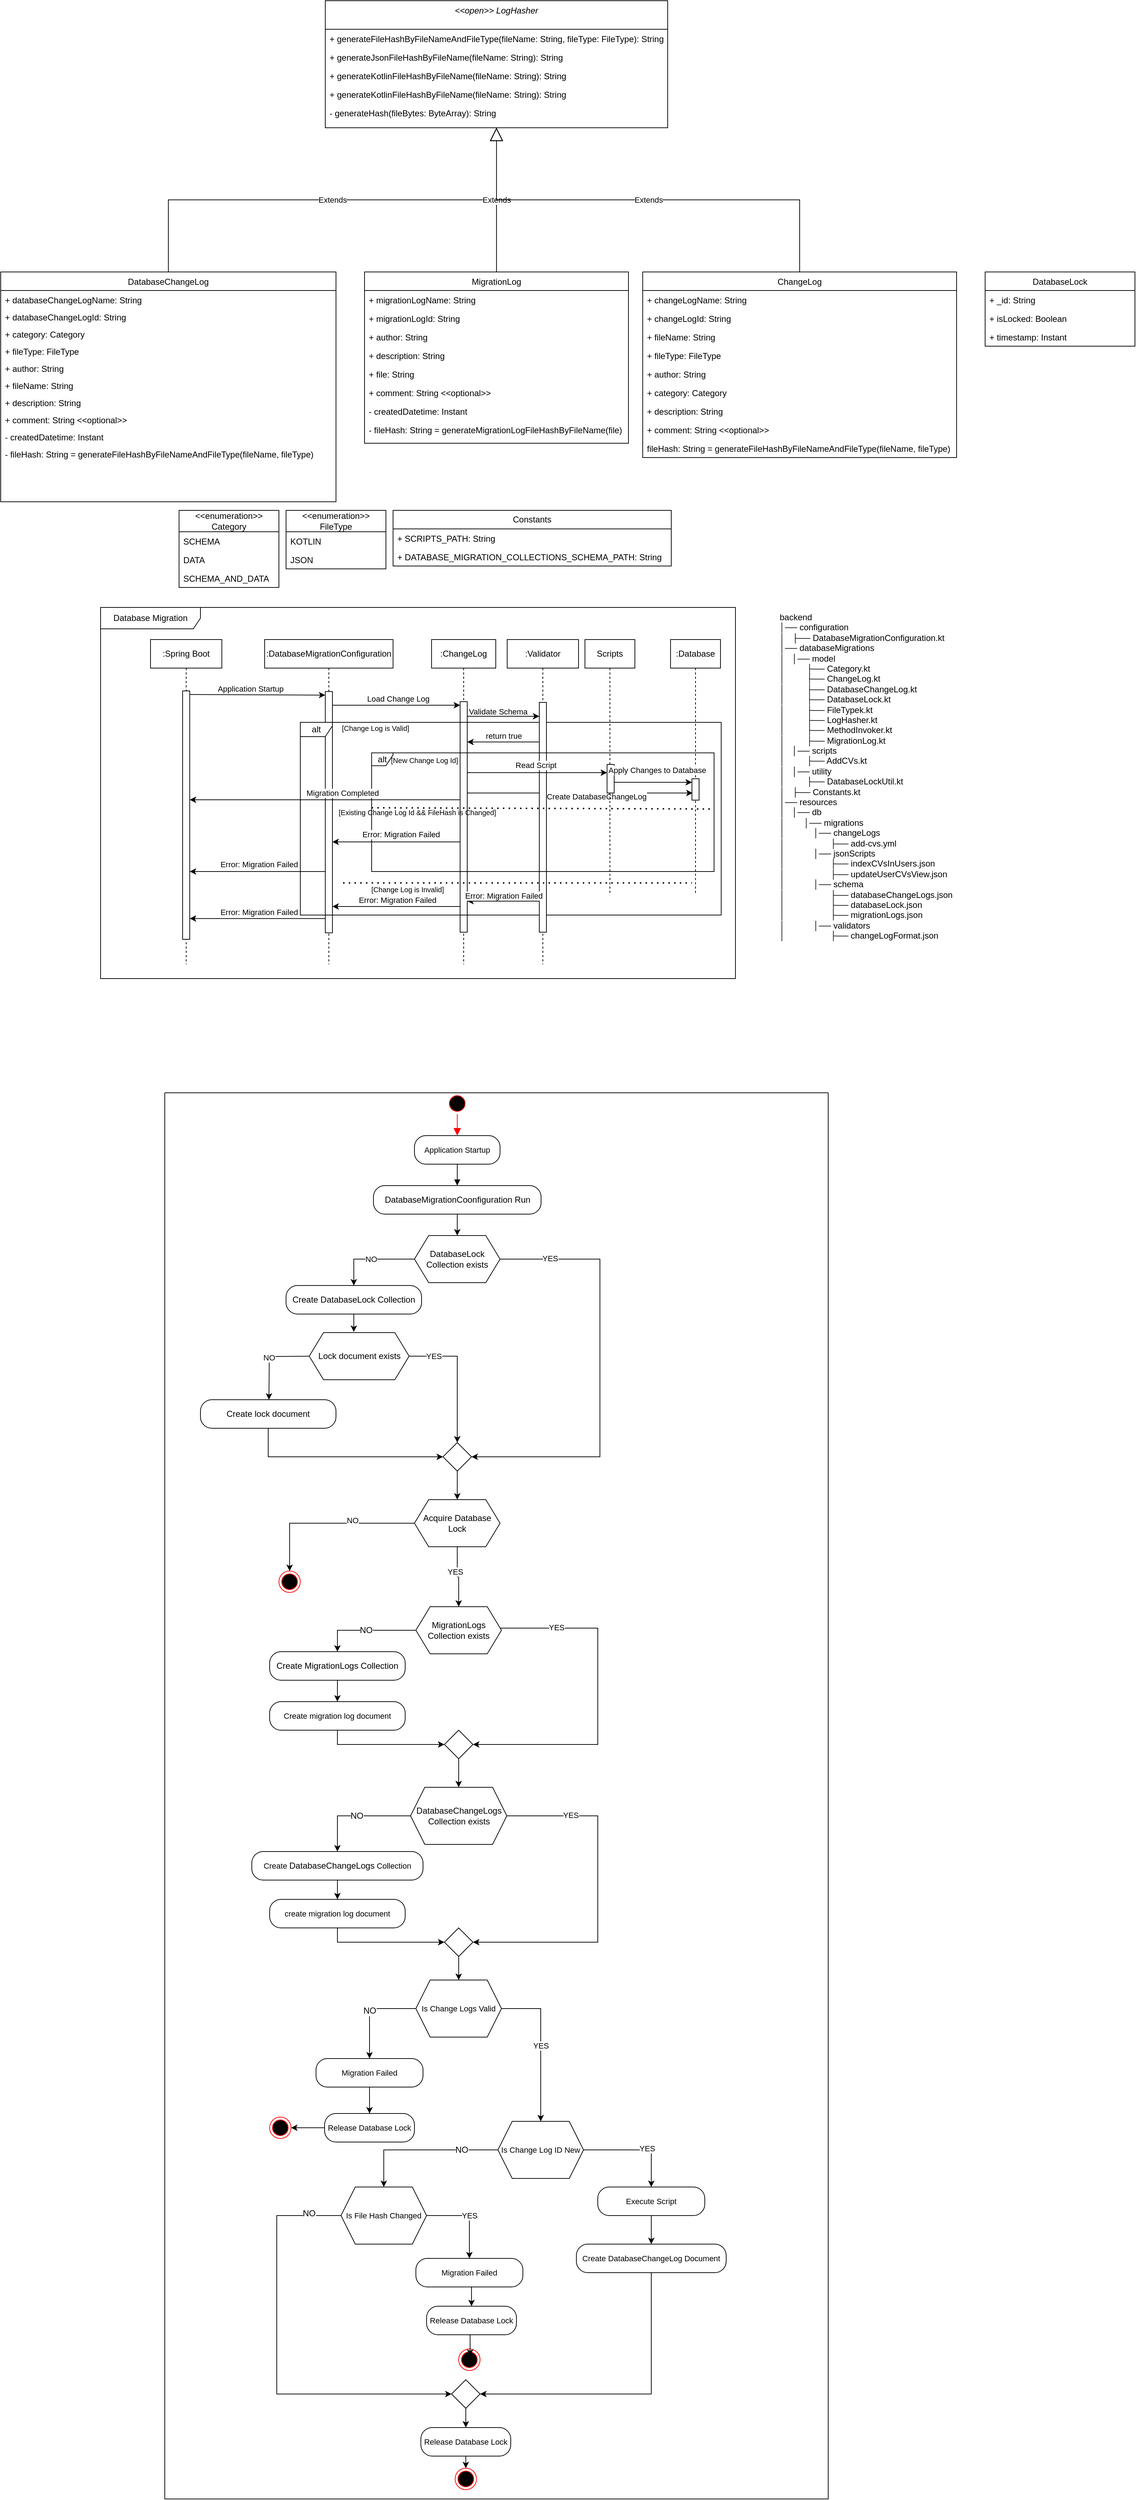 <mxfile version="26.1.1">
  <diagram id="C5RBs43oDa-KdzZeNtuy" name="Page-1">
    <mxGraphModel dx="4092" dy="3267" grid="1" gridSize="10" guides="1" tooltips="1" connect="1" arrows="1" fold="1" page="1" pageScale="1" pageWidth="827" pageHeight="1169" math="0" shadow="0">
      <root>
        <mxCell id="WIyWlLk6GJQsqaUBKTNV-0" />
        <mxCell id="WIyWlLk6GJQsqaUBKTNV-1" parent="WIyWlLk6GJQsqaUBKTNV-0" />
        <mxCell id="zkfFHV4jXpPFQw0GAbJ--0" value="&lt;&lt;open&gt;&gt; LogHasher" style="swimlane;fontStyle=2;align=center;verticalAlign=top;childLayout=stackLayout;horizontal=1;startSize=40;horizontalStack=0;resizeParent=1;resizeLast=0;collapsible=1;marginBottom=0;rounded=0;shadow=0;strokeWidth=1;" parent="WIyWlLk6GJQsqaUBKTNV-1" vertex="1">
          <mxGeometry x="265" y="-20" width="480" height="178" as="geometry">
            <mxRectangle x="220" y="120" width="160" height="26" as="alternateBounds" />
          </mxGeometry>
        </mxCell>
        <mxCell id="zkfFHV4jXpPFQw0GAbJ--5" value="+ generateFileHashByFileNameAndFileType(fileName: String, fileType: FileType): String" style="text;align=left;verticalAlign=top;spacingLeft=4;spacingRight=4;overflow=hidden;rotatable=0;points=[[0,0.5],[1,0.5]];portConstraint=eastwest;" parent="zkfFHV4jXpPFQw0GAbJ--0" vertex="1">
          <mxGeometry y="40" width="480" height="26" as="geometry" />
        </mxCell>
        <mxCell id="hqegpH38QEARUHd4Mwe3-142" value="+ generateJsonFileHashByFileName(fileName: String): String" style="text;align=left;verticalAlign=top;spacingLeft=4;spacingRight=4;overflow=hidden;rotatable=0;points=[[0,0.5],[1,0.5]];portConstraint=eastwest;" parent="zkfFHV4jXpPFQw0GAbJ--0" vertex="1">
          <mxGeometry y="66" width="480" height="26" as="geometry" />
        </mxCell>
        <mxCell id="hqegpH38QEARUHd4Mwe3-143" value="+ generateKotlinFileHashByFileName(fileName: String): String" style="text;align=left;verticalAlign=top;spacingLeft=4;spacingRight=4;overflow=hidden;rotatable=0;points=[[0,0.5],[1,0.5]];portConstraint=eastwest;" parent="zkfFHV4jXpPFQw0GAbJ--0" vertex="1">
          <mxGeometry y="92" width="480" height="26" as="geometry" />
        </mxCell>
        <mxCell id="KbGbGVyElkUwL8Fg0txJ-31" value="+ generateKotlinFileHashByFileName(fileName: String): String" style="text;align=left;verticalAlign=top;spacingLeft=4;spacingRight=4;overflow=hidden;rotatable=0;points=[[0,0.5],[1,0.5]];portConstraint=eastwest;" vertex="1" parent="zkfFHV4jXpPFQw0GAbJ--0">
          <mxGeometry y="118" width="480" height="26" as="geometry" />
        </mxCell>
        <mxCell id="KbGbGVyElkUwL8Fg0txJ-30" value="- generateHash(fileBytes: ByteArray): String" style="text;align=left;verticalAlign=top;spacingLeft=4;spacingRight=4;overflow=hidden;rotatable=0;points=[[0,0.5],[1,0.5]];portConstraint=eastwest;" vertex="1" parent="zkfFHV4jXpPFQw0GAbJ--0">
          <mxGeometry y="144" width="480" height="26" as="geometry" />
        </mxCell>
        <mxCell id="zkfFHV4jXpPFQw0GAbJ--6" value="DatabaseChangeLog" style="swimlane;fontStyle=0;align=center;verticalAlign=top;childLayout=stackLayout;horizontal=1;startSize=26;horizontalStack=0;resizeParent=1;resizeLast=0;collapsible=1;marginBottom=0;rounded=0;shadow=0;strokeWidth=1;" parent="WIyWlLk6GJQsqaUBKTNV-1" vertex="1">
          <mxGeometry x="-190" y="360" width="470" height="322" as="geometry">
            <mxRectangle x="130" y="380" width="160" height="26" as="alternateBounds" />
          </mxGeometry>
        </mxCell>
        <mxCell id="hqegpH38QEARUHd4Mwe3-8" value="+ databaseChangeLogName: String" style="text;align=left;verticalAlign=top;spacingLeft=4;spacingRight=4;overflow=hidden;rotatable=0;points=[[0,0.5],[1,0.5]];portConstraint=eastwest;rounded=0;shadow=0;html=0;" parent="zkfFHV4jXpPFQw0GAbJ--6" vertex="1">
          <mxGeometry y="26" width="470" height="24" as="geometry" />
        </mxCell>
        <mxCell id="hqegpH38QEARUHd4Mwe3-49" value="+ databaseChangeLogId: String" style="text;align=left;verticalAlign=top;spacingLeft=4;spacingRight=4;overflow=hidden;rotatable=0;points=[[0,0.5],[1,0.5]];portConstraint=eastwest;rounded=0;shadow=0;html=0;" parent="zkfFHV4jXpPFQw0GAbJ--6" vertex="1">
          <mxGeometry y="50" width="470" height="24" as="geometry" />
        </mxCell>
        <mxCell id="hqegpH38QEARUHd4Mwe3-12" value="+ category: Category" style="text;align=left;verticalAlign=top;spacingLeft=4;spacingRight=4;overflow=hidden;rotatable=0;points=[[0,0.5],[1,0.5]];portConstraint=eastwest;rounded=0;shadow=0;html=0;" parent="zkfFHV4jXpPFQw0GAbJ--6" vertex="1">
          <mxGeometry y="74" width="470" height="24" as="geometry" />
        </mxCell>
        <mxCell id="hqegpH38QEARUHd4Mwe3-11" value="+ fileType: FileType" style="text;align=left;verticalAlign=top;spacingLeft=4;spacingRight=4;overflow=hidden;rotatable=0;points=[[0,0.5],[1,0.5]];portConstraint=eastwest;rounded=0;shadow=0;html=0;" parent="zkfFHV4jXpPFQw0GAbJ--6" vertex="1">
          <mxGeometry y="98" width="470" height="24" as="geometry" />
        </mxCell>
        <mxCell id="KbGbGVyElkUwL8Fg0txJ-39" value="+ author: String" style="text;align=left;verticalAlign=top;spacingLeft=4;spacingRight=4;overflow=hidden;rotatable=0;points=[[0,0.5],[1,0.5]];portConstraint=eastwest;rounded=0;shadow=0;html=0;" vertex="1" parent="zkfFHV4jXpPFQw0GAbJ--6">
          <mxGeometry y="122" width="470" height="24" as="geometry" />
        </mxCell>
        <mxCell id="hqegpH38QEARUHd4Mwe3-10" value="+ fileName: String" style="text;align=left;verticalAlign=top;spacingLeft=4;spacingRight=4;overflow=hidden;rotatable=0;points=[[0,0.5],[1,0.5]];portConstraint=eastwest;rounded=0;shadow=0;html=0;" parent="zkfFHV4jXpPFQw0GAbJ--6" vertex="1">
          <mxGeometry y="146" width="470" height="24" as="geometry" />
        </mxCell>
        <mxCell id="hqegpH38QEARUHd4Mwe3-13" value="+ description: String" style="text;align=left;verticalAlign=top;spacingLeft=4;spacingRight=4;overflow=hidden;rotatable=0;points=[[0,0.5],[1,0.5]];portConstraint=eastwest;rounded=0;shadow=0;html=0;" parent="zkfFHV4jXpPFQw0GAbJ--6" vertex="1">
          <mxGeometry y="170" width="470" height="24" as="geometry" />
        </mxCell>
        <mxCell id="hqegpH38QEARUHd4Mwe3-14" value="+ comment: String &lt;&lt;optional&gt;&gt;" style="text;align=left;verticalAlign=top;spacingLeft=4;spacingRight=4;overflow=hidden;rotatable=0;points=[[0,0.5],[1,0.5]];portConstraint=eastwest;rounded=0;shadow=0;html=0;" parent="zkfFHV4jXpPFQw0GAbJ--6" vertex="1">
          <mxGeometry y="194" width="470" height="24" as="geometry" />
        </mxCell>
        <mxCell id="hqegpH38QEARUHd4Mwe3-56" value="- createdDatetime: Instant" style="text;align=left;verticalAlign=top;spacingLeft=4;spacingRight=4;overflow=hidden;rotatable=0;points=[[0,0.5],[1,0.5]];portConstraint=eastwest;rounded=0;shadow=0;html=0;" parent="zkfFHV4jXpPFQw0GAbJ--6" vertex="1">
          <mxGeometry y="218" width="470" height="24" as="geometry" />
        </mxCell>
        <mxCell id="hqegpH38QEARUHd4Mwe3-15" value="- fileHash: String = generateFileHashByFileNameAndFileType(fileName, fileType)" style="text;align=left;verticalAlign=top;spacingLeft=4;spacingRight=4;overflow=hidden;rotatable=0;points=[[0,0.5],[1,0.5]];portConstraint=eastwest;rounded=0;shadow=0;html=0;" parent="zkfFHV4jXpPFQw0GAbJ--6" vertex="1">
          <mxGeometry y="242" width="470" height="24" as="geometry" />
        </mxCell>
        <mxCell id="zkfFHV4jXpPFQw0GAbJ--17" value="ChangeLog" style="swimlane;fontStyle=0;align=center;verticalAlign=top;childLayout=stackLayout;horizontal=1;startSize=26;horizontalStack=0;resizeParent=1;resizeLast=0;collapsible=1;marginBottom=0;rounded=0;shadow=0;strokeWidth=1;" parent="WIyWlLk6GJQsqaUBKTNV-1" vertex="1">
          <mxGeometry x="710" y="360" width="440" height="260" as="geometry">
            <mxRectangle x="550" y="140" width="160" height="26" as="alternateBounds" />
          </mxGeometry>
        </mxCell>
        <mxCell id="zkfFHV4jXpPFQw0GAbJ--19" value="+ changeLogName: String" style="text;align=left;verticalAlign=top;spacingLeft=4;spacingRight=4;overflow=hidden;rotatable=0;points=[[0,0.5],[1,0.5]];portConstraint=eastwest;rounded=0;shadow=0;html=0;" parent="zkfFHV4jXpPFQw0GAbJ--17" vertex="1">
          <mxGeometry y="26" width="440" height="26" as="geometry" />
        </mxCell>
        <mxCell id="hqegpH38QEARUHd4Mwe3-51" value="+ changeLogId: String" style="text;align=left;verticalAlign=top;spacingLeft=4;spacingRight=4;overflow=hidden;rotatable=0;points=[[0,0.5],[1,0.5]];portConstraint=eastwest;rounded=0;shadow=0;html=0;" parent="zkfFHV4jXpPFQw0GAbJ--17" vertex="1">
          <mxGeometry y="52" width="440" height="26" as="geometry" />
        </mxCell>
        <mxCell id="zkfFHV4jXpPFQw0GAbJ--20" value="+ fileName: String" style="text;align=left;verticalAlign=top;spacingLeft=4;spacingRight=4;overflow=hidden;rotatable=0;points=[[0,0.5],[1,0.5]];portConstraint=eastwest;rounded=0;shadow=0;html=0;" parent="zkfFHV4jXpPFQw0GAbJ--17" vertex="1">
          <mxGeometry y="78" width="440" height="26" as="geometry" />
        </mxCell>
        <mxCell id="zkfFHV4jXpPFQw0GAbJ--21" value="+ fileType: FileType" style="text;align=left;verticalAlign=top;spacingLeft=4;spacingRight=4;overflow=hidden;rotatable=0;points=[[0,0.5],[1,0.5]];portConstraint=eastwest;rounded=0;shadow=0;html=0;" parent="zkfFHV4jXpPFQw0GAbJ--17" vertex="1">
          <mxGeometry y="104" width="440" height="26" as="geometry" />
        </mxCell>
        <mxCell id="KbGbGVyElkUwL8Fg0txJ-38" value="+ author: String" style="text;align=left;verticalAlign=top;spacingLeft=4;spacingRight=4;overflow=hidden;rotatable=0;points=[[0,0.5],[1,0.5]];portConstraint=eastwest;rounded=0;shadow=0;html=0;" vertex="1" parent="zkfFHV4jXpPFQw0GAbJ--17">
          <mxGeometry y="130" width="440" height="26" as="geometry" />
        </mxCell>
        <mxCell id="zkfFHV4jXpPFQw0GAbJ--22" value="+ category: Category" style="text;align=left;verticalAlign=top;spacingLeft=4;spacingRight=4;overflow=hidden;rotatable=0;points=[[0,0.5],[1,0.5]];portConstraint=eastwest;rounded=0;shadow=0;html=0;" parent="zkfFHV4jXpPFQw0GAbJ--17" vertex="1">
          <mxGeometry y="156" width="440" height="26" as="geometry" />
        </mxCell>
        <mxCell id="hqegpH38QEARUHd4Mwe3-18" value="+ description: String" style="text;align=left;verticalAlign=top;spacingLeft=4;spacingRight=4;overflow=hidden;rotatable=0;points=[[0,0.5],[1,0.5]];portConstraint=eastwest;rounded=0;shadow=0;html=0;" parent="zkfFHV4jXpPFQw0GAbJ--17" vertex="1">
          <mxGeometry y="182" width="440" height="26" as="geometry" />
        </mxCell>
        <mxCell id="hqegpH38QEARUHd4Mwe3-20" value="+ comment: String &lt;&lt;optional&gt;&gt;" style="text;align=left;verticalAlign=top;spacingLeft=4;spacingRight=4;overflow=hidden;rotatable=0;points=[[0,0.5],[1,0.5]];portConstraint=eastwest;rounded=0;shadow=0;html=0;" parent="zkfFHV4jXpPFQw0GAbJ--17" vertex="1">
          <mxGeometry y="208" width="440" height="26" as="geometry" />
        </mxCell>
        <mxCell id="hqegpH38QEARUHd4Mwe3-140" value="fileHash: String = generateFileHashByFileNameAndFileType(fileName, fileType)" style="text;align=left;verticalAlign=top;spacingLeft=4;spacingRight=4;overflow=hidden;rotatable=0;points=[[0,0.5],[1,0.5]];portConstraint=eastwest;rounded=0;shadow=0;html=0;" parent="zkfFHV4jXpPFQw0GAbJ--17" vertex="1">
          <mxGeometry y="234" width="440" height="26" as="geometry" />
        </mxCell>
        <mxCell id="hqegpH38QEARUHd4Mwe3-22" value="MigrationLog" style="swimlane;fontStyle=0;align=center;verticalAlign=top;childLayout=stackLayout;horizontal=1;startSize=26;horizontalStack=0;resizeParent=1;resizeLast=0;collapsible=1;marginBottom=0;rounded=0;shadow=0;strokeWidth=1;" parent="WIyWlLk6GJQsqaUBKTNV-1" vertex="1">
          <mxGeometry x="320" y="360" width="370" height="240" as="geometry">
            <mxRectangle x="550" y="140" width="160" height="26" as="alternateBounds" />
          </mxGeometry>
        </mxCell>
        <mxCell id="hqegpH38QEARUHd4Mwe3-24" value="+ migrationLogName: String" style="text;align=left;verticalAlign=top;spacingLeft=4;spacingRight=4;overflow=hidden;rotatable=0;points=[[0,0.5],[1,0.5]];portConstraint=eastwest;rounded=0;shadow=0;html=0;" parent="hqegpH38QEARUHd4Mwe3-22" vertex="1">
          <mxGeometry y="26" width="370" height="26" as="geometry" />
        </mxCell>
        <mxCell id="hqegpH38QEARUHd4Mwe3-50" value="+ migrationLogId: String" style="text;align=left;verticalAlign=top;spacingLeft=4;spacingRight=4;overflow=hidden;rotatable=0;points=[[0,0.5],[1,0.5]];portConstraint=eastwest;rounded=0;shadow=0;html=0;" parent="hqegpH38QEARUHd4Mwe3-22" vertex="1">
          <mxGeometry y="52" width="370" height="26" as="geometry" />
        </mxCell>
        <mxCell id="hqegpH38QEARUHd4Mwe3-25" value="+ author: String" style="text;align=left;verticalAlign=top;spacingLeft=4;spacingRight=4;overflow=hidden;rotatable=0;points=[[0,0.5],[1,0.5]];portConstraint=eastwest;rounded=0;shadow=0;html=0;" parent="hqegpH38QEARUHd4Mwe3-22" vertex="1">
          <mxGeometry y="78" width="370" height="26" as="geometry" />
        </mxCell>
        <mxCell id="hqegpH38QEARUHd4Mwe3-28" value="+ description: String" style="text;align=left;verticalAlign=top;spacingLeft=4;spacingRight=4;overflow=hidden;rotatable=0;points=[[0,0.5],[1,0.5]];portConstraint=eastwest;rounded=0;shadow=0;html=0;" parent="hqegpH38QEARUHd4Mwe3-22" vertex="1">
          <mxGeometry y="104" width="370" height="26" as="geometry" />
        </mxCell>
        <mxCell id="KbGbGVyElkUwL8Fg0txJ-37" value="+ file: String" style="text;align=left;verticalAlign=top;spacingLeft=4;spacingRight=4;overflow=hidden;rotatable=0;points=[[0,0.5],[1,0.5]];portConstraint=eastwest;rounded=0;shadow=0;html=0;" vertex="1" parent="hqegpH38QEARUHd4Mwe3-22">
          <mxGeometry y="130" width="370" height="26" as="geometry" />
        </mxCell>
        <mxCell id="hqegpH38QEARUHd4Mwe3-29" value="+ comment: String &lt;&lt;optional&gt;&gt;" style="text;align=left;verticalAlign=top;spacingLeft=4;spacingRight=4;overflow=hidden;rotatable=0;points=[[0,0.5],[1,0.5]];portConstraint=eastwest;rounded=0;shadow=0;html=0;" parent="hqegpH38QEARUHd4Mwe3-22" vertex="1">
          <mxGeometry y="156" width="370" height="26" as="geometry" />
        </mxCell>
        <mxCell id="hqegpH38QEARUHd4Mwe3-57" value="- createdDatetime: Instant" style="text;align=left;verticalAlign=top;spacingLeft=4;spacingRight=4;overflow=hidden;rotatable=0;points=[[0,0.5],[1,0.5]];portConstraint=eastwest;rounded=0;shadow=0;html=0;" parent="hqegpH38QEARUHd4Mwe3-22" vertex="1">
          <mxGeometry y="182" width="370" height="26" as="geometry" />
        </mxCell>
        <mxCell id="hqegpH38QEARUHd4Mwe3-30" value="- fileHash: String = generateMigrationLogFileHashByFileName(file)" style="text;align=left;verticalAlign=top;spacingLeft=4;spacingRight=4;overflow=hidden;rotatable=0;points=[[0,0.5],[1,0.5]];portConstraint=eastwest;rounded=0;shadow=0;html=0;" parent="hqegpH38QEARUHd4Mwe3-22" vertex="1">
          <mxGeometry y="208" width="370" height="26" as="geometry" />
        </mxCell>
        <mxCell id="hqegpH38QEARUHd4Mwe3-34" value="Extends" style="endArrow=block;endSize=16;endFill=0;html=1;rounded=0;exitX=0.5;exitY=0;exitDx=0;exitDy=0;entryX=0.5;entryY=1;entryDx=0;entryDy=0;edgeStyle=orthogonalEdgeStyle;" parent="WIyWlLk6GJQsqaUBKTNV-1" source="zkfFHV4jXpPFQw0GAbJ--6" target="zkfFHV4jXpPFQw0GAbJ--0" edge="1">
          <mxGeometry width="160" relative="1" as="geometry">
            <mxPoint x="310" y="340" as="sourcePoint" />
            <mxPoint x="470" y="340" as="targetPoint" />
          </mxGeometry>
        </mxCell>
        <mxCell id="hqegpH38QEARUHd4Mwe3-35" value="Extends" style="endArrow=block;endSize=16;endFill=0;html=1;rounded=0;exitX=0.5;exitY=0;exitDx=0;exitDy=0;entryX=0.5;entryY=1;entryDx=0;entryDy=0;edgeStyle=orthogonalEdgeStyle;" parent="WIyWlLk6GJQsqaUBKTNV-1" source="hqegpH38QEARUHd4Mwe3-22" target="zkfFHV4jXpPFQw0GAbJ--0" edge="1">
          <mxGeometry width="160" relative="1" as="geometry">
            <mxPoint x="330" y="370" as="sourcePoint" />
            <mxPoint x="490" y="370" as="targetPoint" />
          </mxGeometry>
        </mxCell>
        <mxCell id="hqegpH38QEARUHd4Mwe3-38" value="&lt;div&gt;&amp;lt;&amp;lt;enumeration&amp;gt;&amp;gt;&lt;/div&gt;Category" style="swimlane;fontStyle=0;childLayout=stackLayout;horizontal=1;startSize=30;fillColor=none;horizontalStack=0;resizeParent=1;resizeParentMax=0;resizeLast=0;collapsible=1;marginBottom=0;whiteSpace=wrap;html=1;" parent="WIyWlLk6GJQsqaUBKTNV-1" vertex="1">
          <mxGeometry x="60" y="694" width="140" height="108" as="geometry" />
        </mxCell>
        <mxCell id="hqegpH38QEARUHd4Mwe3-39" value="SCHEMA" style="text;strokeColor=none;fillColor=none;align=left;verticalAlign=top;spacingLeft=4;spacingRight=4;overflow=hidden;rotatable=0;points=[[0,0.5],[1,0.5]];portConstraint=eastwest;whiteSpace=wrap;html=1;" parent="hqegpH38QEARUHd4Mwe3-38" vertex="1">
          <mxGeometry y="30" width="140" height="26" as="geometry" />
        </mxCell>
        <mxCell id="hqegpH38QEARUHd4Mwe3-40" value="DATA" style="text;strokeColor=none;fillColor=none;align=left;verticalAlign=top;spacingLeft=4;spacingRight=4;overflow=hidden;rotatable=0;points=[[0,0.5],[1,0.5]];portConstraint=eastwest;whiteSpace=wrap;html=1;" parent="hqegpH38QEARUHd4Mwe3-38" vertex="1">
          <mxGeometry y="56" width="140" height="26" as="geometry" />
        </mxCell>
        <mxCell id="hqegpH38QEARUHd4Mwe3-41" value="SCHEMA_AND_DATA" style="text;strokeColor=none;fillColor=none;align=left;verticalAlign=top;spacingLeft=4;spacingRight=4;overflow=hidden;rotatable=0;points=[[0,0.5],[1,0.5]];portConstraint=eastwest;whiteSpace=wrap;html=1;" parent="hqegpH38QEARUHd4Mwe3-38" vertex="1">
          <mxGeometry y="82" width="140" height="26" as="geometry" />
        </mxCell>
        <mxCell id="hqegpH38QEARUHd4Mwe3-42" value="&lt;div&gt;&amp;lt;&amp;lt;enumeration&amp;gt;&amp;gt;&lt;/div&gt;FileType" style="swimlane;fontStyle=0;childLayout=stackLayout;horizontal=1;startSize=30;fillColor=none;horizontalStack=0;resizeParent=1;resizeParentMax=0;resizeLast=0;collapsible=1;marginBottom=0;whiteSpace=wrap;html=1;" parent="WIyWlLk6GJQsqaUBKTNV-1" vertex="1">
          <mxGeometry x="210" y="694" width="140" height="82" as="geometry" />
        </mxCell>
        <mxCell id="hqegpH38QEARUHd4Mwe3-43" value="KOTLIN" style="text;strokeColor=none;fillColor=none;align=left;verticalAlign=top;spacingLeft=4;spacingRight=4;overflow=hidden;rotatable=0;points=[[0,0.5],[1,0.5]];portConstraint=eastwest;whiteSpace=wrap;html=1;" parent="hqegpH38QEARUHd4Mwe3-42" vertex="1">
          <mxGeometry y="30" width="140" height="26" as="geometry" />
        </mxCell>
        <mxCell id="hqegpH38QEARUHd4Mwe3-44" value="JSON" style="text;strokeColor=none;fillColor=none;align=left;verticalAlign=top;spacingLeft=4;spacingRight=4;overflow=hidden;rotatable=0;points=[[0,0.5],[1,0.5]];portConstraint=eastwest;whiteSpace=wrap;html=1;" parent="hqegpH38QEARUHd4Mwe3-42" vertex="1">
          <mxGeometry y="56" width="140" height="26" as="geometry" />
        </mxCell>
        <mxCell id="hqegpH38QEARUHd4Mwe3-52" value="Constants" style="swimlane;fontStyle=0;childLayout=stackLayout;horizontal=1;startSize=26;fillColor=none;horizontalStack=0;resizeParent=1;resizeParentMax=0;resizeLast=0;collapsible=1;marginBottom=0;whiteSpace=wrap;html=1;" parent="WIyWlLk6GJQsqaUBKTNV-1" vertex="1">
          <mxGeometry x="360" y="694" width="390" height="78" as="geometry" />
        </mxCell>
        <mxCell id="hqegpH38QEARUHd4Mwe3-53" value="&lt;span style=&quot;text-wrap: nowrap;&quot;&gt;+ SCRIPTS_PATH: String&lt;/span&gt;" style="text;strokeColor=none;fillColor=none;align=left;verticalAlign=top;spacingLeft=4;spacingRight=4;overflow=hidden;rotatable=0;points=[[0,0.5],[1,0.5]];portConstraint=eastwest;whiteSpace=wrap;html=1;" parent="hqegpH38QEARUHd4Mwe3-52" vertex="1">
          <mxGeometry y="26" width="390" height="26" as="geometry" />
        </mxCell>
        <mxCell id="o2wCv5hw-BZfJO51Ol1N-0" value="&lt;span style=&quot;text-wrap: nowrap;&quot;&gt;+ DATABASE_MIGRATION_COLLECTIONS_SCHEMA_PATH: String&lt;/span&gt;" style="text;strokeColor=none;fillColor=none;align=left;verticalAlign=top;spacingLeft=4;spacingRight=4;overflow=hidden;rotatable=0;points=[[0,0.5],[1,0.5]];portConstraint=eastwest;whiteSpace=wrap;html=1;" parent="hqegpH38QEARUHd4Mwe3-52" vertex="1">
          <mxGeometry y="52" width="390" height="26" as="geometry" />
        </mxCell>
        <mxCell id="hqegpH38QEARUHd4Mwe3-58" value="Database Migration" style="shape=umlFrame;whiteSpace=wrap;html=1;pointerEvents=0;width=140;height=30;" parent="WIyWlLk6GJQsqaUBKTNV-1" vertex="1">
          <mxGeometry x="-50" y="830" width="890" height="520" as="geometry" />
        </mxCell>
        <mxCell id="hqegpH38QEARUHd4Mwe3-71" value=":Spring Boot" style="shape=umlLifeline;perimeter=lifelinePerimeter;whiteSpace=wrap;html=1;container=1;dropTarget=0;collapsible=0;recursiveResize=0;outlineConnect=0;portConstraint=eastwest;newEdgeStyle={&quot;curved&quot;:0,&quot;rounded&quot;:0};" parent="WIyWlLk6GJQsqaUBKTNV-1" vertex="1">
          <mxGeometry x="20" y="875" width="100" height="455" as="geometry" />
        </mxCell>
        <mxCell id="hqegpH38QEARUHd4Mwe3-83" value="" style="html=1;points=[[0,0,0,0,5],[0,1,0,0,-5],[1,0,0,0,5],[1,1,0,0,-5]];perimeter=orthogonalPerimeter;outlineConnect=0;targetShapes=umlLifeline;portConstraint=eastwest;newEdgeStyle={&quot;curved&quot;:0,&quot;rounded&quot;:0};" parent="hqegpH38QEARUHd4Mwe3-71" vertex="1">
          <mxGeometry x="45" y="72" width="10" height="348" as="geometry" />
        </mxCell>
        <mxCell id="hqegpH38QEARUHd4Mwe3-72" value=":Database&lt;span style=&quot;background-color: transparent; color: light-dark(rgb(0, 0, 0), rgb(255, 255, 255));&quot;&gt;MigrationConfiguration&lt;/span&gt;" style="shape=umlLifeline;perimeter=lifelinePerimeter;whiteSpace=wrap;html=1;container=1;dropTarget=0;collapsible=0;recursiveResize=0;outlineConnect=0;portConstraint=eastwest;newEdgeStyle={&quot;curved&quot;:0,&quot;rounded&quot;:0};" parent="WIyWlLk6GJQsqaUBKTNV-1" vertex="1">
          <mxGeometry x="180" y="875" width="180" height="455" as="geometry" />
        </mxCell>
        <mxCell id="hqegpH38QEARUHd4Mwe3-88" value="" style="html=1;points=[[0,0,0,0,5],[0,1,0,0,-5],[1,0,0,0,5],[1,1,0,0,-5]];perimeter=orthogonalPerimeter;outlineConnect=0;targetShapes=umlLifeline;portConstraint=eastwest;newEdgeStyle={&quot;curved&quot;:0,&quot;rounded&quot;:0};" parent="hqegpH38QEARUHd4Mwe3-72" vertex="1">
          <mxGeometry x="85" y="72.85" width="10" height="338" as="geometry" />
        </mxCell>
        <mxCell id="hqegpH38QEARUHd4Mwe3-73" value=":Database" style="shape=umlLifeline;perimeter=lifelinePerimeter;whiteSpace=wrap;html=1;container=1;dropTarget=0;collapsible=0;recursiveResize=0;outlineConnect=0;portConstraint=eastwest;newEdgeStyle={&quot;curved&quot;:0,&quot;rounded&quot;:0};" parent="WIyWlLk6GJQsqaUBKTNV-1" vertex="1">
          <mxGeometry x="749" y="875" width="70" height="355" as="geometry" />
        </mxCell>
        <mxCell id="hqegpH38QEARUHd4Mwe3-74" value=":ChangeLog" style="shape=umlLifeline;perimeter=lifelinePerimeter;whiteSpace=wrap;html=1;container=1;dropTarget=0;collapsible=0;recursiveResize=0;outlineConnect=0;portConstraint=eastwest;newEdgeStyle={&quot;curved&quot;:0,&quot;rounded&quot;:0};" parent="WIyWlLk6GJQsqaUBKTNV-1" vertex="1">
          <mxGeometry x="414" y="875" width="90" height="455" as="geometry" />
        </mxCell>
        <mxCell id="hqegpH38QEARUHd4Mwe3-90" value="" style="html=1;points=[[0,0,0,0,5],[0,1,0,0,-5],[1,0,0,0,5],[1,1,0,0,-5]];perimeter=orthogonalPerimeter;outlineConnect=0;targetShapes=umlLifeline;portConstraint=eastwest;newEdgeStyle={&quot;curved&quot;:0,&quot;rounded&quot;:0};" parent="hqegpH38QEARUHd4Mwe3-74" vertex="1">
          <mxGeometry x="40" y="87" width="10" height="323" as="geometry" />
        </mxCell>
        <mxCell id="l5FiHBF0uVi-yeqWEDXP-0" value="" style="endArrow=classic;html=1;rounded=0;" parent="hqegpH38QEARUHd4Mwe3-74" source="hqegpH38QEARUHd4Mwe3-90" edge="1">
          <mxGeometry width="50" height="50" relative="1" as="geometry">
            <mxPoint x="276" y="245" as="sourcePoint" />
            <mxPoint x="366" y="215" as="targetPoint" />
          </mxGeometry>
        </mxCell>
        <mxCell id="l5FiHBF0uVi-yeqWEDXP-1" value="Create DatabaseChangeLog" style="edgeLabel;html=1;align=center;verticalAlign=middle;resizable=0;points=[];" parent="l5FiHBF0uVi-yeqWEDXP-0" vertex="1" connectable="0">
          <mxGeometry x="0.12" relative="1" as="geometry">
            <mxPoint x="4" y="5" as="offset" />
          </mxGeometry>
        </mxCell>
        <mxCell id="hqegpH38QEARUHd4Mwe3-75" value="Scripts" style="shape=umlLifeline;perimeter=lifelinePerimeter;whiteSpace=wrap;html=1;container=1;dropTarget=0;collapsible=0;recursiveResize=0;outlineConnect=0;portConstraint=eastwest;newEdgeStyle={&quot;curved&quot;:0,&quot;rounded&quot;:0};" parent="WIyWlLk6GJQsqaUBKTNV-1" vertex="1">
          <mxGeometry x="629" y="875" width="70" height="355" as="geometry" />
        </mxCell>
        <mxCell id="hqegpH38QEARUHd4Mwe3-81" value="" style="endArrow=classic;html=1;rounded=0;entryX=0;entryY=0;entryDx=0;entryDy=5;entryPerimeter=0;" parent="WIyWlLk6GJQsqaUBKTNV-1" target="hqegpH38QEARUHd4Mwe3-90" edge="1" source="hqegpH38QEARUHd4Mwe3-88">
          <mxGeometry width="50" height="50" relative="1" as="geometry">
            <mxPoint x="325" y="967.1" as="sourcePoint" />
            <mxPoint x="450" y="967" as="targetPoint" />
          </mxGeometry>
        </mxCell>
        <mxCell id="hqegpH38QEARUHd4Mwe3-82" value="Load Change Log" style="edgeLabel;html=1;align=center;verticalAlign=middle;resizable=0;points=[];" parent="hqegpH38QEARUHd4Mwe3-81" vertex="1" connectable="0">
          <mxGeometry x="0.054" relative="1" as="geometry">
            <mxPoint x="-3" y="-9" as="offset" />
          </mxGeometry>
        </mxCell>
        <mxCell id="hqegpH38QEARUHd4Mwe3-86" value="" style="endArrow=classic;html=1;rounded=0;exitX=1;exitY=0;exitDx=0;exitDy=5;exitPerimeter=0;entryX=0;entryY=0;entryDx=0;entryDy=5;entryPerimeter=0;" parent="WIyWlLk6GJQsqaUBKTNV-1" source="hqegpH38QEARUHd4Mwe3-83" target="hqegpH38QEARUHd4Mwe3-88" edge="1">
          <mxGeometry width="50" height="50" relative="1" as="geometry">
            <mxPoint x="400" y="1190" as="sourcePoint" />
            <mxPoint x="450" y="1140" as="targetPoint" />
          </mxGeometry>
        </mxCell>
        <mxCell id="hqegpH38QEARUHd4Mwe3-87" value="Application Startup" style="edgeLabel;html=1;align=center;verticalAlign=middle;resizable=0;points=[];" parent="hqegpH38QEARUHd4Mwe3-86" vertex="1" connectable="0">
          <mxGeometry x="-0.253" y="-1" relative="1" as="geometry">
            <mxPoint x="14" y="-10" as="offset" />
          </mxGeometry>
        </mxCell>
        <mxCell id="hqegpH38QEARUHd4Mwe3-89" value="alt" style="shape=umlFrame;whiteSpace=wrap;html=1;pointerEvents=0;width=45;height=20;" parent="WIyWlLk6GJQsqaUBKTNV-1" vertex="1">
          <mxGeometry x="230" y="991" width="590" height="270" as="geometry" />
        </mxCell>
        <mxCell id="hqegpH38QEARUHd4Mwe3-94" value="" style="html=1;points=[[0,0,0,0,5],[0,1,0,0,-5],[1,0,0,0,5],[1,1,0,0,-5]];perimeter=orthogonalPerimeter;outlineConnect=0;targetShapes=umlLifeline;portConstraint=eastwest;newEdgeStyle={&quot;curved&quot;:0,&quot;rounded&quot;:0};" parent="WIyWlLk6GJQsqaUBKTNV-1" vertex="1">
          <mxGeometry x="779" y="1070" width="10" height="30" as="geometry" />
        </mxCell>
        <mxCell id="hqegpH38QEARUHd4Mwe3-95" value=":Validator" style="shape=umlLifeline;perimeter=lifelinePerimeter;whiteSpace=wrap;html=1;container=1;dropTarget=0;collapsible=0;recursiveResize=0;outlineConnect=0;portConstraint=eastwest;newEdgeStyle={&quot;curved&quot;:0,&quot;rounded&quot;:0};" parent="WIyWlLk6GJQsqaUBKTNV-1" vertex="1">
          <mxGeometry x="520" y="875" width="100" height="455" as="geometry" />
        </mxCell>
        <mxCell id="hqegpH38QEARUHd4Mwe3-96" value="" style="html=1;points=[[0,0,0,0,5],[0,1,0,0,-5],[1,0,0,0,5],[1,1,0,0,-5]];perimeter=orthogonalPerimeter;outlineConnect=0;targetShapes=umlLifeline;portConstraint=eastwest;newEdgeStyle={&quot;curved&quot;:0,&quot;rounded&quot;:0};" parent="hqegpH38QEARUHd4Mwe3-95" vertex="1">
          <mxGeometry x="45" y="88" width="10" height="322" as="geometry" />
        </mxCell>
        <mxCell id="hqegpH38QEARUHd4Mwe3-98" value="" style="endArrow=classic;html=1;rounded=0;" parent="WIyWlLk6GJQsqaUBKTNV-1" edge="1">
          <mxGeometry width="50" height="50" relative="1" as="geometry">
            <mxPoint x="464" y="982.5" as="sourcePoint" />
            <mxPoint x="565" y="982.5" as="targetPoint" />
          </mxGeometry>
        </mxCell>
        <mxCell id="hqegpH38QEARUHd4Mwe3-99" value="Validate Schema" style="text;html=1;align=center;verticalAlign=middle;resizable=0;points=[];autosize=1;strokeColor=none;fillColor=none;fontSize=11;" parent="WIyWlLk6GJQsqaUBKTNV-1" vertex="1">
          <mxGeometry x="452" y="961" width="110" height="30" as="geometry" />
        </mxCell>
        <mxCell id="hqegpH38QEARUHd4Mwe3-100" value="[Change Log is Valid]" style="text;align=center;fontStyle=0;verticalAlign=middle;spacingLeft=3;spacingRight=3;strokeColor=none;rotatable=0;points=[[0,0.5],[1,0.5]];portConstraint=eastwest;html=1;fontSize=10;" parent="WIyWlLk6GJQsqaUBKTNV-1" vertex="1">
          <mxGeometry x="280" y="986" width="109" height="26" as="geometry" />
        </mxCell>
        <mxCell id="hqegpH38QEARUHd4Mwe3-101" value="" style="endArrow=classic;html=1;rounded=0;" parent="WIyWlLk6GJQsqaUBKTNV-1" edge="1">
          <mxGeometry width="50" height="50" relative="1" as="geometry">
            <mxPoint x="565" y="1018.5" as="sourcePoint" />
            <mxPoint x="464" y="1018.5" as="targetPoint" />
          </mxGeometry>
        </mxCell>
        <mxCell id="hqegpH38QEARUHd4Mwe3-102" value="return true" style="edgeLabel;html=1;align=center;verticalAlign=middle;resizable=0;points=[];" parent="hqegpH38QEARUHd4Mwe3-101" vertex="1" connectable="0">
          <mxGeometry x="-0.109" y="-3" relative="1" as="geometry">
            <mxPoint x="-5" y="-6" as="offset" />
          </mxGeometry>
        </mxCell>
        <mxCell id="hqegpH38QEARUHd4Mwe3-103" value="" style="endArrow=none;dashed=1;html=1;dashPattern=1 3;strokeWidth=2;rounded=0;exitX=0;exitY=0.575;exitDx=0;exitDy=0;exitPerimeter=0;" parent="WIyWlLk6GJQsqaUBKTNV-1" edge="1">
          <mxGeometry width="50" height="50" relative="1" as="geometry">
            <mxPoint x="290" y="1216" as="sourcePoint" />
            <mxPoint x="779" y="1216" as="targetPoint" />
          </mxGeometry>
        </mxCell>
        <mxCell id="hqegpH38QEARUHd4Mwe3-105" value="[Change Log is Invalid]" style="text;align=center;fontStyle=0;verticalAlign=middle;spacingLeft=3;spacingRight=3;strokeColor=none;rotatable=0;points=[[0,0.5],[1,0.5]];portConstraint=eastwest;html=1;fontSize=10;" parent="WIyWlLk6GJQsqaUBKTNV-1" vertex="1">
          <mxGeometry x="325" y="1212" width="109" height="26" as="geometry" />
        </mxCell>
        <mxCell id="hqegpH38QEARUHd4Mwe3-108" value="" style="endArrow=classic;html=1;rounded=0;" parent="WIyWlLk6GJQsqaUBKTNV-1" edge="1">
          <mxGeometry width="50" height="50" relative="1" as="geometry">
            <mxPoint x="565" y="1241.5" as="sourcePoint" />
            <mxPoint x="464" y="1241.5" as="targetPoint" />
          </mxGeometry>
        </mxCell>
        <mxCell id="hqegpH38QEARUHd4Mwe3-109" value="Error: Migration Failed" style="edgeLabel;html=1;align=center;verticalAlign=middle;resizable=0;points=[];" parent="hqegpH38QEARUHd4Mwe3-108" vertex="1" connectable="0">
          <mxGeometry x="-0.01" y="-3" relative="1" as="geometry">
            <mxPoint y="-5" as="offset" />
          </mxGeometry>
        </mxCell>
        <mxCell id="hqegpH38QEARUHd4Mwe3-114" value="" style="group" parent="WIyWlLk6GJQsqaUBKTNV-1" vertex="1" connectable="0">
          <mxGeometry x="330" y="1030" width="480" height="170" as="geometry" />
        </mxCell>
        <mxCell id="hqegpH38QEARUHd4Mwe3-112" value="alt" style="shape=umlFrame;whiteSpace=wrap;html=1;pointerEvents=0;width=30;height=18;" parent="hqegpH38QEARUHd4Mwe3-114" vertex="1">
          <mxGeometry y="3.696" width="480" height="166.304" as="geometry" />
        </mxCell>
        <mxCell id="hqegpH38QEARUHd4Mwe3-113" value="[New Change Log Id]&amp;nbsp;" style="text;align=center;fontStyle=0;verticalAlign=middle;spacingLeft=3;spacingRight=3;strokeColor=none;rotatable=0;points=[[0,0.5],[1,0.5]];portConstraint=eastwest;html=1;fontSize=10;" parent="hqegpH38QEARUHd4Mwe3-114" vertex="1">
          <mxGeometry x="20" y="-10" width="110" height="48.043" as="geometry" />
        </mxCell>
        <mxCell id="hqegpH38QEARUHd4Mwe3-120" value="" style="html=1;points=[[0,0,0,0,5],[0,1,0,0,-5],[1,0,0,0,5],[1,1,0,0,-5]];perimeter=orthogonalPerimeter;outlineConnect=0;targetShapes=umlLifeline;portConstraint=eastwest;newEdgeStyle={&quot;curved&quot;:0,&quot;rounded&quot;:0};" parent="hqegpH38QEARUHd4Mwe3-114" vertex="1">
          <mxGeometry x="330" y="20" width="10" height="40" as="geometry" />
        </mxCell>
        <mxCell id="hqegpH38QEARUHd4Mwe3-130" value="" style="endArrow=none;dashed=1;html=1;dashPattern=1 3;strokeWidth=2;rounded=0;exitX=0;exitY=0.575;exitDx=0;exitDy=0;exitPerimeter=0;entryX=1;entryY=0.806;entryDx=0;entryDy=0;entryPerimeter=0;" parent="hqegpH38QEARUHd4Mwe3-114" edge="1">
          <mxGeometry width="50" height="50" relative="1" as="geometry">
            <mxPoint y="80.692" as="sourcePoint" />
            <mxPoint x="480" y="82.429" as="targetPoint" />
          </mxGeometry>
        </mxCell>
        <mxCell id="hqegpH38QEARUHd4Mwe3-131" value="[Existing Change Log Id &amp;amp;&amp;amp; FileHash is Changed]&amp;nbsp;" style="text;align=center;fontStyle=0;verticalAlign=middle;spacingLeft=3;spacingRight=3;strokeColor=none;rotatable=0;points=[[0,0.5],[1,0.5]];portConstraint=eastwest;html=1;fontSize=10;" parent="hqegpH38QEARUHd4Mwe3-114" vertex="1">
          <mxGeometry x="-50" y="62.83" width="229" height="48.04" as="geometry" />
        </mxCell>
        <mxCell id="hqegpH38QEARUHd4Mwe3-116" value="" style="endArrow=classic;html=1;rounded=0;exitX=0;exitY=1;exitDx=0;exitDy=-5;exitPerimeter=0;" parent="WIyWlLk6GJQsqaUBKTNV-1" edge="1" target="hqegpH38QEARUHd4Mwe3-88">
          <mxGeometry width="50" height="50" relative="1" as="geometry">
            <mxPoint x="454" y="1249" as="sourcePoint" />
            <mxPoint x="325" y="1250" as="targetPoint" />
          </mxGeometry>
        </mxCell>
        <mxCell id="hqegpH38QEARUHd4Mwe3-117" value="Error: Migration Failed" style="edgeLabel;html=1;align=center;verticalAlign=middle;resizable=0;points=[];" parent="hqegpH38QEARUHd4Mwe3-116" vertex="1" connectable="0">
          <mxGeometry x="-0.01" y="-3" relative="1" as="geometry">
            <mxPoint y="-6" as="offset" />
          </mxGeometry>
        </mxCell>
        <mxCell id="hqegpH38QEARUHd4Mwe3-118" value="" style="endArrow=classic;html=1;rounded=0;" parent="WIyWlLk6GJQsqaUBKTNV-1" edge="1">
          <mxGeometry width="50" height="50" relative="1" as="geometry">
            <mxPoint x="265" y="1265.85" as="sourcePoint" />
            <mxPoint x="75" y="1265.85" as="targetPoint" />
          </mxGeometry>
        </mxCell>
        <mxCell id="hqegpH38QEARUHd4Mwe3-119" value="&lt;span style=&quot;color: rgba(0, 0, 0, 0); font-family: monospace; font-size: 0px; text-align: start; background-color: rgb(251, 251, 251);&quot;&gt;%3CmxGraphModel%3E%3Croot%3E%3CmxCell%20id%3D%220%22%2F%3E%3CmxCell%20id%3D%221%22%20parent%3D%220%22%2F%3E%3CmxCell%20id%3D%222%22%20value%3D%22Throw%20Exception%22%20style%3D%22edgeLabel%3Bhtml%3D1%3Balign%3Dcenter%3BverticalAlign%3Dmiddle%3Bresizable%3D0%3Bpoints%3D%5B%5D%3B%22%20vertex%3D%221%22%20connectable%3D%220%22%20parent%3D%221%22%3E%3CmxGeometry%20x%3D%22389.979%22%20y%3D%221220.496%22%20as%3D%22geometry%22%2F%3E%3C%2FmxCell%3E%3C%2Froot%3E%3C%2FmxGraphModel%3E&lt;/span&gt;" style="edgeLabel;html=1;align=center;verticalAlign=middle;resizable=0;points=[];" parent="hqegpH38QEARUHd4Mwe3-118" vertex="1" connectable="0">
          <mxGeometry x="-0.157" y="-2" relative="1" as="geometry">
            <mxPoint x="-14" y="-8" as="offset" />
          </mxGeometry>
        </mxCell>
        <mxCell id="hqegpH38QEARUHd4Mwe3-135" value="Error: Migration Failed" style="edgeLabel;html=1;align=center;verticalAlign=middle;resizable=0;points=[];" parent="hqegpH38QEARUHd4Mwe3-118" vertex="1" connectable="0">
          <mxGeometry x="-0.014" y="1" relative="1" as="geometry">
            <mxPoint y="-10" as="offset" />
          </mxGeometry>
        </mxCell>
        <mxCell id="hqegpH38QEARUHd4Mwe3-121" value="" style="endArrow=classic;html=1;rounded=0;" parent="WIyWlLk6GJQsqaUBKTNV-1" edge="1">
          <mxGeometry width="50" height="50" relative="1" as="geometry">
            <mxPoint x="464" y="1061.5" as="sourcePoint" />
            <mxPoint x="660" y="1061.5" as="targetPoint" />
          </mxGeometry>
        </mxCell>
        <mxCell id="hqegpH38QEARUHd4Mwe3-123" value="Read Script" style="edgeLabel;html=1;align=center;verticalAlign=middle;resizable=0;points=[];" parent="hqegpH38QEARUHd4Mwe3-121" vertex="1" connectable="0">
          <mxGeometry x="0.51" relative="1" as="geometry">
            <mxPoint x="-52" y="-11" as="offset" />
          </mxGeometry>
        </mxCell>
        <mxCell id="hqegpH38QEARUHd4Mwe3-127" value="" style="endArrow=classic;html=1;rounded=0;" parent="WIyWlLk6GJQsqaUBKTNV-1" edge="1" target="hqegpH38QEARUHd4Mwe3-83">
          <mxGeometry width="50" height="50" relative="1" as="geometry">
            <mxPoint x="454" y="1099.5" as="sourcePoint" />
            <mxPoint x="175" y="1099.5" as="targetPoint" />
          </mxGeometry>
        </mxCell>
        <mxCell id="hqegpH38QEARUHd4Mwe3-128" value="Migration Completed" style="edgeLabel;html=1;align=center;verticalAlign=middle;resizable=0;points=[];" parent="hqegpH38QEARUHd4Mwe3-127" vertex="1" connectable="0">
          <mxGeometry x="-0.078" y="3" relative="1" as="geometry">
            <mxPoint x="9" y="-13" as="offset" />
          </mxGeometry>
        </mxCell>
        <mxCell id="hqegpH38QEARUHd4Mwe3-124" value="" style="endArrow=classic;html=1;rounded=0;" parent="WIyWlLk6GJQsqaUBKTNV-1" edge="1">
          <mxGeometry width="50" height="50" relative="1" as="geometry">
            <mxPoint x="670" y="1075" as="sourcePoint" />
            <mxPoint x="779" y="1075" as="targetPoint" />
          </mxGeometry>
        </mxCell>
        <mxCell id="hqegpH38QEARUHd4Mwe3-125" value="Apply Changes to Database" style="edgeLabel;html=1;align=center;verticalAlign=middle;resizable=0;points=[];" parent="hqegpH38QEARUHd4Mwe3-124" vertex="1" connectable="0">
          <mxGeometry x="0.229" y="2" relative="1" as="geometry">
            <mxPoint x="-7" y="-15" as="offset" />
          </mxGeometry>
        </mxCell>
        <mxCell id="hqegpH38QEARUHd4Mwe3-134" value="" style="endArrow=classic;html=1;rounded=0;" parent="WIyWlLk6GJQsqaUBKTNV-1" edge="1" target="hqegpH38QEARUHd4Mwe3-88">
          <mxGeometry width="50" height="50" relative="1" as="geometry">
            <mxPoint x="454" y="1158.5" as="sourcePoint" />
            <mxPoint x="325" y="1158.5" as="targetPoint" />
          </mxGeometry>
        </mxCell>
        <mxCell id="hqegpH38QEARUHd4Mwe3-136" value="Error: Migration Failed" style="edgeLabel;html=1;align=center;verticalAlign=middle;resizable=0;points=[];" parent="hqegpH38QEARUHd4Mwe3-134" vertex="1" connectable="0">
          <mxGeometry x="0.039" y="1" relative="1" as="geometry">
            <mxPoint x="10" y="-12" as="offset" />
          </mxGeometry>
        </mxCell>
        <mxCell id="hqegpH38QEARUHd4Mwe3-137" value="" style="endArrow=classic;html=1;rounded=0;" parent="WIyWlLk6GJQsqaUBKTNV-1" edge="1">
          <mxGeometry width="50" height="50" relative="1" as="geometry">
            <mxPoint x="265" y="1200" as="sourcePoint" />
            <mxPoint x="75" y="1200" as="targetPoint" />
          </mxGeometry>
        </mxCell>
        <mxCell id="hqegpH38QEARUHd4Mwe3-138" value="Error: Migration Failed" style="edgeLabel;html=1;align=center;verticalAlign=middle;resizable=0;points=[];" parent="hqegpH38QEARUHd4Mwe3-137" vertex="1" connectable="0">
          <mxGeometry x="-0.014" y="-1" relative="1" as="geometry">
            <mxPoint y="-9" as="offset" />
          </mxGeometry>
        </mxCell>
        <mxCell id="hqegpH38QEARUHd4Mwe3-148" value="" style="swimlane;startSize=0;" parent="WIyWlLk6GJQsqaUBKTNV-1" vertex="1">
          <mxGeometry x="40" y="1510" width="930" height="1970" as="geometry">
            <mxRectangle x="340" y="1710" width="50" height="40" as="alternateBounds" />
          </mxGeometry>
        </mxCell>
        <mxCell id="hqegpH38QEARUHd4Mwe3-176" value="&lt;font style=&quot;font-size: 12px;&quot;&gt;NO&lt;/font&gt;" style="edgeStyle=orthogonalEdgeStyle;rounded=0;orthogonalLoop=1;jettySize=auto;html=1;exitX=0;exitY=0.5;exitDx=0;exitDy=0;entryX=0.5;entryY=0;entryDx=0;entryDy=0;" parent="hqegpH38QEARUHd4Mwe3-148" source="hqegpH38QEARUHd4Mwe3-170" target="hqegpH38QEARUHd4Mwe3-172" edge="1">
          <mxGeometry relative="1" as="geometry" />
        </mxCell>
        <mxCell id="hqegpH38QEARUHd4Mwe3-179" style="edgeStyle=orthogonalEdgeStyle;rounded=0;orthogonalLoop=1;jettySize=auto;html=1;exitX=1;exitY=0.5;exitDx=0;exitDy=0;entryX=1;entryY=0.5;entryDx=0;entryDy=0;" parent="hqegpH38QEARUHd4Mwe3-148" source="hqegpH38QEARUHd4Mwe3-170" target="hqegpH38QEARUHd4Mwe3-174" edge="1">
          <mxGeometry relative="1" as="geometry">
            <Array as="points">
              <mxPoint x="467" y="750" />
              <mxPoint x="607" y="750" />
              <mxPoint x="607" y="913" />
            </Array>
          </mxGeometry>
        </mxCell>
        <mxCell id="hqegpH38QEARUHd4Mwe3-181" value="YES" style="edgeLabel;html=1;align=center;verticalAlign=middle;resizable=0;points=[];" parent="hqegpH38QEARUHd4Mwe3-179" vertex="1" connectable="0">
          <mxGeometry x="-0.804" y="-1" relative="1" as="geometry">
            <mxPoint x="42" y="-2" as="offset" />
          </mxGeometry>
        </mxCell>
        <mxCell id="hqegpH38QEARUHd4Mwe3-170" value="MigrationLogs Collection exists" style="shape=hexagon;perimeter=hexagonPerimeter2;whiteSpace=wrap;html=1;fixedSize=1;" parent="hqegpH38QEARUHd4Mwe3-148" vertex="1">
          <mxGeometry x="352" y="720" width="120" height="66" as="geometry" />
        </mxCell>
        <mxCell id="hqegpH38QEARUHd4Mwe3-177" style="edgeStyle=orthogonalEdgeStyle;rounded=0;orthogonalLoop=1;jettySize=auto;html=1;exitX=0.5;exitY=1;exitDx=0;exitDy=0;entryX=0.5;entryY=0;entryDx=0;entryDy=0;" parent="hqegpH38QEARUHd4Mwe3-148" source="hqegpH38QEARUHd4Mwe3-172" target="hqegpH38QEARUHd4Mwe3-175" edge="1">
          <mxGeometry relative="1" as="geometry" />
        </mxCell>
        <mxCell id="hqegpH38QEARUHd4Mwe3-172" value="Create MigrationLogs Collection" style="rounded=1;whiteSpace=wrap;html=1;arcSize=40;fontColor=#000000;fillColor=#FFFFFF;strokeColor=#000000;" parent="hqegpH38QEARUHd4Mwe3-148" vertex="1">
          <mxGeometry x="147" y="783" width="190" height="40" as="geometry" />
        </mxCell>
        <mxCell id="hqegpH38QEARUHd4Mwe3-185" style="edgeStyle=orthogonalEdgeStyle;rounded=0;orthogonalLoop=1;jettySize=auto;html=1;exitX=0.5;exitY=1;exitDx=0;exitDy=0;entryX=0.5;entryY=0;entryDx=0;entryDy=0;" parent="hqegpH38QEARUHd4Mwe3-148" source="hqegpH38QEARUHd4Mwe3-174" target="hqegpH38QEARUHd4Mwe3-184" edge="1">
          <mxGeometry relative="1" as="geometry" />
        </mxCell>
        <mxCell id="hqegpH38QEARUHd4Mwe3-174" value="" style="rhombus;whiteSpace=wrap;html=1;" parent="hqegpH38QEARUHd4Mwe3-148" vertex="1">
          <mxGeometry x="392" y="893" width="40" height="40" as="geometry" />
        </mxCell>
        <mxCell id="hqegpH38QEARUHd4Mwe3-178" style="edgeStyle=orthogonalEdgeStyle;rounded=0;orthogonalLoop=1;jettySize=auto;html=1;exitX=0.5;exitY=1;exitDx=0;exitDy=0;entryX=0;entryY=0.5;entryDx=0;entryDy=0;" parent="hqegpH38QEARUHd4Mwe3-148" source="hqegpH38QEARUHd4Mwe3-175" target="hqegpH38QEARUHd4Mwe3-174" edge="1">
          <mxGeometry relative="1" as="geometry" />
        </mxCell>
        <mxCell id="hqegpH38QEARUHd4Mwe3-175" value="&lt;span style=&quot;font-size: 11px; text-wrap: nowrap; background-color: rgb(255, 255, 255);&quot;&gt;Create migration log document&lt;/span&gt;" style="rounded=1;whiteSpace=wrap;html=1;arcSize=40;fontColor=#000000;fillColor=#FFFFFF;strokeColor=#000000;" parent="hqegpH38QEARUHd4Mwe3-148" vertex="1">
          <mxGeometry x="147" y="853" width="190" height="40" as="geometry" />
        </mxCell>
        <mxCell id="hqegpH38QEARUHd4Mwe3-184" value="DatabaseChangeLogs Collection exists" style="shape=hexagon;perimeter=hexagonPerimeter2;whiteSpace=wrap;html=1;fixedSize=1;" parent="hqegpH38QEARUHd4Mwe3-148" vertex="1">
          <mxGeometry x="344.5" y="973" width="135" height="80" as="geometry" />
        </mxCell>
        <mxCell id="hqegpH38QEARUHd4Mwe3-186" value="&lt;font style=&quot;font-size: 12px;&quot;&gt;NO&lt;/font&gt;" style="edgeStyle=orthogonalEdgeStyle;rounded=0;orthogonalLoop=1;jettySize=auto;html=1;exitX=0;exitY=0.5;exitDx=0;exitDy=0;entryX=0.5;entryY=0;entryDx=0;entryDy=0;" parent="hqegpH38QEARUHd4Mwe3-148" source="hqegpH38QEARUHd4Mwe3-184" target="hqegpH38QEARUHd4Mwe3-190" edge="1">
          <mxGeometry x="-0.003" relative="1" as="geometry">
            <mxPoint x="312" y="1013" as="sourcePoint" />
            <mxPoint as="offset" />
          </mxGeometry>
        </mxCell>
        <mxCell id="hqegpH38QEARUHd4Mwe3-187" style="edgeStyle=orthogonalEdgeStyle;rounded=0;orthogonalLoop=1;jettySize=auto;html=1;entryX=1;entryY=0.5;entryDx=0;entryDy=0;exitX=1;exitY=0.5;exitDx=0;exitDy=0;" parent="hqegpH38QEARUHd4Mwe3-148" source="hqegpH38QEARUHd4Mwe3-184" target="hqegpH38QEARUHd4Mwe3-191" edge="1">
          <mxGeometry relative="1" as="geometry">
            <mxPoint x="507" y="1013" as="sourcePoint" />
            <Array as="points">
              <mxPoint x="607" y="1013" />
              <mxPoint x="607" y="1190" />
            </Array>
          </mxGeometry>
        </mxCell>
        <mxCell id="hqegpH38QEARUHd4Mwe3-188" value="YES" style="edgeLabel;html=1;align=center;verticalAlign=middle;resizable=0;points=[];" parent="hqegpH38QEARUHd4Mwe3-187" vertex="1" connectable="0">
          <mxGeometry x="-0.804" y="-1" relative="1" as="geometry">
            <mxPoint x="42" y="-2" as="offset" />
          </mxGeometry>
        </mxCell>
        <mxCell id="hqegpH38QEARUHd4Mwe3-189" style="edgeStyle=orthogonalEdgeStyle;rounded=0;orthogonalLoop=1;jettySize=auto;html=1;exitX=0.5;exitY=1;exitDx=0;exitDy=0;entryX=0.5;entryY=0;entryDx=0;entryDy=0;" parent="hqegpH38QEARUHd4Mwe3-148" source="hqegpH38QEARUHd4Mwe3-190" target="hqegpH38QEARUHd4Mwe3-193" edge="1">
          <mxGeometry relative="1" as="geometry" />
        </mxCell>
        <mxCell id="hqegpH38QEARUHd4Mwe3-190" value="&lt;span style=&quot;font-size: 11px; text-wrap: nowrap; background-color: rgb(255, 255, 255);&quot;&gt;Create&amp;nbsp;&lt;/span&gt;DatabaseChangeLogs&lt;span style=&quot;font-size: 11px; text-wrap: nowrap; background-color: rgb(255, 255, 255);&quot;&gt;&amp;nbsp;Collection&lt;/span&gt;" style="rounded=1;whiteSpace=wrap;html=1;arcSize=40;fontColor=#000000;fillColor=#FFFFFF;strokeColor=#000000;" parent="hqegpH38QEARUHd4Mwe3-148" vertex="1">
          <mxGeometry x="122" y="1063" width="240" height="40" as="geometry" />
        </mxCell>
        <mxCell id="hqegpH38QEARUHd4Mwe3-195" style="edgeStyle=orthogonalEdgeStyle;rounded=0;orthogonalLoop=1;jettySize=auto;html=1;exitX=0.5;exitY=1;exitDx=0;exitDy=0;entryX=0.5;entryY=0;entryDx=0;entryDy=0;" parent="hqegpH38QEARUHd4Mwe3-148" source="hqegpH38QEARUHd4Mwe3-191" target="hqegpH38QEARUHd4Mwe3-196" edge="1">
          <mxGeometry relative="1" as="geometry">
            <mxPoint x="412" y="1243" as="targetPoint" />
          </mxGeometry>
        </mxCell>
        <mxCell id="hqegpH38QEARUHd4Mwe3-191" value="" style="rhombus;whiteSpace=wrap;html=1;" parent="hqegpH38QEARUHd4Mwe3-148" vertex="1">
          <mxGeometry x="392" y="1170" width="40" height="40" as="geometry" />
        </mxCell>
        <mxCell id="hqegpH38QEARUHd4Mwe3-192" style="edgeStyle=orthogonalEdgeStyle;rounded=0;orthogonalLoop=1;jettySize=auto;html=1;exitX=0.5;exitY=1;exitDx=0;exitDy=0;entryX=0;entryY=0.5;entryDx=0;entryDy=0;" parent="hqegpH38QEARUHd4Mwe3-148" source="hqegpH38QEARUHd4Mwe3-193" target="hqegpH38QEARUHd4Mwe3-191" edge="1">
          <mxGeometry relative="1" as="geometry" />
        </mxCell>
        <mxCell id="hqegpH38QEARUHd4Mwe3-193" value="&lt;span style=&quot;font-size: 11px; text-wrap: nowrap; background-color: rgb(255, 255, 255);&quot;&gt;create migration log document&lt;/span&gt;" style="rounded=1;whiteSpace=wrap;html=1;arcSize=40;fontColor=#000000;fillColor=#FFFFFF;strokeColor=#000000;" parent="hqegpH38QEARUHd4Mwe3-148" vertex="1">
          <mxGeometry x="147" y="1130" width="190" height="40" as="geometry" />
        </mxCell>
        <mxCell id="hqegpH38QEARUHd4Mwe3-198" value="&lt;span style=&quot;font-size: 12px;&quot;&gt;NO&lt;/span&gt;" style="edgeStyle=orthogonalEdgeStyle;rounded=0;orthogonalLoop=1;jettySize=auto;html=1;exitX=0;exitY=0.5;exitDx=0;exitDy=0;entryX=0.5;entryY=0;entryDx=0;entryDy=0;" parent="hqegpH38QEARUHd4Mwe3-148" source="hqegpH38QEARUHd4Mwe3-196" target="hqegpH38QEARUHd4Mwe3-197" edge="1">
          <mxGeometry relative="1" as="geometry" />
        </mxCell>
        <mxCell id="hqegpH38QEARUHd4Mwe3-205" value="YES" style="edgeStyle=orthogonalEdgeStyle;rounded=0;orthogonalLoop=1;jettySize=auto;html=1;exitX=1;exitY=0.5;exitDx=0;exitDy=0;entryX=0.5;entryY=0;entryDx=0;entryDy=0;" parent="hqegpH38QEARUHd4Mwe3-148" source="hqegpH38QEARUHd4Mwe3-196" target="hqegpH38QEARUHd4Mwe3-204" edge="1">
          <mxGeometry x="0.005" relative="1" as="geometry">
            <mxPoint as="offset" />
          </mxGeometry>
        </mxCell>
        <mxCell id="hqegpH38QEARUHd4Mwe3-196" value="&lt;span style=&quot;font-size: 11px; text-wrap: nowrap; background-color: rgb(255, 255, 255);&quot;&gt;Is Change Logs Valid&lt;/span&gt;" style="shape=hexagon;perimeter=hexagonPerimeter2;whiteSpace=wrap;html=1;fixedSize=1;" parent="hqegpH38QEARUHd4Mwe3-148" vertex="1">
          <mxGeometry x="352" y="1243" width="120" height="80" as="geometry" />
        </mxCell>
        <mxCell id="hqegpH38QEARUHd4Mwe3-203" style="edgeStyle=orthogonalEdgeStyle;rounded=0;orthogonalLoop=1;jettySize=auto;html=1;exitX=0.5;exitY=1;exitDx=0;exitDy=0;" parent="hqegpH38QEARUHd4Mwe3-148" source="hqegpH38QEARUHd4Mwe3-197" target="KbGbGVyElkUwL8Fg0txJ-51" edge="1">
          <mxGeometry relative="1" as="geometry">
            <mxPoint x="287" y="1423" as="targetPoint" />
          </mxGeometry>
        </mxCell>
        <mxCell id="hqegpH38QEARUHd4Mwe3-197" value="&lt;span style=&quot;font-size: 11px; text-wrap: nowrap; background-color: rgb(255, 255, 255);&quot;&gt;Migration Failed&lt;/span&gt;" style="rounded=1;whiteSpace=wrap;html=1;arcSize=40;fontColor=#000000;fillColor=#FFFFFF;strokeColor=#000000;" parent="hqegpH38QEARUHd4Mwe3-148" vertex="1">
          <mxGeometry x="212" y="1353" width="150" height="40" as="geometry" />
        </mxCell>
        <mxCell id="hqegpH38QEARUHd4Mwe3-207" style="edgeStyle=orthogonalEdgeStyle;rounded=0;orthogonalLoop=1;jettySize=auto;html=1;exitX=0;exitY=0.5;exitDx=0;exitDy=0;entryX=0.5;entryY=0;entryDx=0;entryDy=0;" parent="hqegpH38QEARUHd4Mwe3-148" source="hqegpH38QEARUHd4Mwe3-204" target="hqegpH38QEARUHd4Mwe3-209" edge="1">
          <mxGeometry relative="1" as="geometry">
            <mxPoint x="359.5" y="1563" as="targetPoint" />
          </mxGeometry>
        </mxCell>
        <mxCell id="hqegpH38QEARUHd4Mwe3-208" value="&lt;span style=&quot;font-size: 12px;&quot;&gt;NO&lt;/span&gt;" style="edgeLabel;html=1;align=center;verticalAlign=middle;resizable=0;points=[];" parent="hqegpH38QEARUHd4Mwe3-207" vertex="1" connectable="0">
          <mxGeometry x="-0.514" relative="1" as="geometry">
            <mxPoint as="offset" />
          </mxGeometry>
        </mxCell>
        <mxCell id="hqegpH38QEARUHd4Mwe3-216" style="edgeStyle=orthogonalEdgeStyle;rounded=0;orthogonalLoop=1;jettySize=auto;html=1;exitX=1;exitY=0.5;exitDx=0;exitDy=0;entryX=0.5;entryY=0;entryDx=0;entryDy=0;" parent="hqegpH38QEARUHd4Mwe3-148" source="hqegpH38QEARUHd4Mwe3-204" target="hqegpH38QEARUHd4Mwe3-215" edge="1">
          <mxGeometry relative="1" as="geometry" />
        </mxCell>
        <mxCell id="hqegpH38QEARUHd4Mwe3-225" value="YES" style="edgeLabel;html=1;align=center;verticalAlign=middle;resizable=0;points=[];" parent="hqegpH38QEARUHd4Mwe3-216" vertex="1" connectable="0">
          <mxGeometry x="0.211" y="2" relative="1" as="geometry">
            <mxPoint as="offset" />
          </mxGeometry>
        </mxCell>
        <mxCell id="hqegpH38QEARUHd4Mwe3-204" value="&lt;span style=&quot;font-size: 11px; text-wrap: nowrap; background-color: rgb(255, 255, 255);&quot;&gt;Is Change Log ID New&lt;/span&gt;" style="shape=hexagon;perimeter=hexagonPerimeter2;whiteSpace=wrap;html=1;fixedSize=1;" parent="hqegpH38QEARUHd4Mwe3-148" vertex="1">
          <mxGeometry x="467" y="1441" width="120" height="80" as="geometry" />
        </mxCell>
        <mxCell id="hqegpH38QEARUHd4Mwe3-212" value="YES" style="edgeStyle=orthogonalEdgeStyle;rounded=0;orthogonalLoop=1;jettySize=auto;html=1;exitX=1;exitY=0.5;exitDx=0;exitDy=0;" parent="hqegpH38QEARUHd4Mwe3-148" source="hqegpH38QEARUHd4Mwe3-209" target="hqegpH38QEARUHd4Mwe3-211" edge="1">
          <mxGeometry relative="1" as="geometry" />
        </mxCell>
        <mxCell id="hqegpH38QEARUHd4Mwe3-220" style="edgeStyle=orthogonalEdgeStyle;rounded=0;orthogonalLoop=1;jettySize=auto;html=1;exitX=0;exitY=0.5;exitDx=0;exitDy=0;entryX=0;entryY=0.5;entryDx=0;entryDy=0;" parent="hqegpH38QEARUHd4Mwe3-148" source="hqegpH38QEARUHd4Mwe3-209" target="hqegpH38QEARUHd4Mwe3-219" edge="1">
          <mxGeometry relative="1" as="geometry">
            <Array as="points">
              <mxPoint x="157" y="1573" />
              <mxPoint x="157" y="1823" />
            </Array>
          </mxGeometry>
        </mxCell>
        <mxCell id="hqegpH38QEARUHd4Mwe3-221" value="&lt;span style=&quot;font-size: 12px;&quot;&gt;NO&lt;/span&gt;" style="edgeLabel;html=1;align=center;verticalAlign=middle;resizable=0;points=[];" parent="hqegpH38QEARUHd4Mwe3-220" vertex="1" connectable="0">
          <mxGeometry x="-0.846" y="-3" relative="1" as="geometry">
            <mxPoint as="offset" />
          </mxGeometry>
        </mxCell>
        <mxCell id="hqegpH38QEARUHd4Mwe3-209" value="&lt;span style=&quot;font-size: 11px; text-wrap: nowrap; background-color: rgb(255, 255, 255);&quot;&gt;Is File Hash Changed&lt;/span&gt;" style="shape=hexagon;perimeter=hexagonPerimeter2;whiteSpace=wrap;html=1;fixedSize=1;" parent="hqegpH38QEARUHd4Mwe3-148" vertex="1">
          <mxGeometry x="247" y="1533" width="120" height="80" as="geometry" />
        </mxCell>
        <mxCell id="KbGbGVyElkUwL8Fg0txJ-55" style="edgeStyle=orthogonalEdgeStyle;rounded=0;orthogonalLoop=1;jettySize=auto;html=1;exitX=0.5;exitY=1;exitDx=0;exitDy=0;entryX=0.5;entryY=0;entryDx=0;entryDy=0;" edge="1" parent="hqegpH38QEARUHd4Mwe3-148" source="hqegpH38QEARUHd4Mwe3-211" target="KbGbGVyElkUwL8Fg0txJ-54">
          <mxGeometry relative="1" as="geometry" />
        </mxCell>
        <mxCell id="hqegpH38QEARUHd4Mwe3-211" value="&lt;span style=&quot;font-size: 11px; text-wrap: nowrap; background-color: rgb(255, 255, 255);&quot;&gt;Migration Failed&lt;/span&gt;" style="rounded=1;whiteSpace=wrap;html=1;arcSize=40;fontColor=#000000;fillColor=#FFFFFF;strokeColor=#000000;" parent="hqegpH38QEARUHd4Mwe3-148" vertex="1">
          <mxGeometry x="352" y="1633" width="150" height="40" as="geometry" />
        </mxCell>
        <mxCell id="hqegpH38QEARUHd4Mwe3-218" style="edgeStyle=orthogonalEdgeStyle;rounded=0;orthogonalLoop=1;jettySize=auto;html=1;exitX=0.5;exitY=1;exitDx=0;exitDy=0;entryX=0.5;entryY=0;entryDx=0;entryDy=0;" parent="hqegpH38QEARUHd4Mwe3-148" source="hqegpH38QEARUHd4Mwe3-215" target="hqegpH38QEARUHd4Mwe3-217" edge="1">
          <mxGeometry relative="1" as="geometry" />
        </mxCell>
        <mxCell id="hqegpH38QEARUHd4Mwe3-215" value="&lt;span style=&quot;font-size: 11px; text-wrap: nowrap; background-color: rgb(255, 255, 255);&quot;&gt;Execute Script&lt;/span&gt;" style="rounded=1;whiteSpace=wrap;html=1;arcSize=40;fontColor=#000000;fillColor=#FFFFFF;strokeColor=#000000;" parent="hqegpH38QEARUHd4Mwe3-148" vertex="1">
          <mxGeometry x="607" y="1533" width="150" height="40" as="geometry" />
        </mxCell>
        <mxCell id="hqegpH38QEARUHd4Mwe3-222" style="edgeStyle=orthogonalEdgeStyle;rounded=0;orthogonalLoop=1;jettySize=auto;html=1;exitX=0.5;exitY=1;exitDx=0;exitDy=0;entryX=1;entryY=0.5;entryDx=0;entryDy=0;" parent="hqegpH38QEARUHd4Mwe3-148" source="hqegpH38QEARUHd4Mwe3-217" target="hqegpH38QEARUHd4Mwe3-219" edge="1">
          <mxGeometry relative="1" as="geometry" />
        </mxCell>
        <mxCell id="hqegpH38QEARUHd4Mwe3-217" value="&lt;span style=&quot;font-size: 11px; text-wrap: nowrap; background-color: rgb(255, 255, 255);&quot;&gt;Create DatabaseChangeLog Document&lt;/span&gt;" style="rounded=1;whiteSpace=wrap;html=1;arcSize=40;fontColor=#000000;fillColor=#FFFFFF;strokeColor=#000000;" parent="hqegpH38QEARUHd4Mwe3-148" vertex="1">
          <mxGeometry x="577" y="1613" width="210" height="40" as="geometry" />
        </mxCell>
        <mxCell id="KbGbGVyElkUwL8Fg0txJ-59" style="edgeStyle=orthogonalEdgeStyle;rounded=0;orthogonalLoop=1;jettySize=auto;html=1;exitX=0.5;exitY=1;exitDx=0;exitDy=0;entryX=0.5;entryY=0;entryDx=0;entryDy=0;" edge="1" parent="hqegpH38QEARUHd4Mwe3-148" source="hqegpH38QEARUHd4Mwe3-219" target="KbGbGVyElkUwL8Fg0txJ-58">
          <mxGeometry relative="1" as="geometry" />
        </mxCell>
        <mxCell id="hqegpH38QEARUHd4Mwe3-219" value="" style="rhombus;whiteSpace=wrap;html=1;" parent="hqegpH38QEARUHd4Mwe3-148" vertex="1">
          <mxGeometry x="402" y="1803" width="40" height="40" as="geometry" />
        </mxCell>
        <mxCell id="hqegpH38QEARUHd4Mwe3-223" value="" style="ellipse;html=1;shape=endState;fillColor=#000000;strokeColor=#ff0000;" parent="hqegpH38QEARUHd4Mwe3-148" vertex="1">
          <mxGeometry x="407" y="1927" width="30" height="30" as="geometry" />
        </mxCell>
        <mxCell id="KbGbGVyElkUwL8Fg0txJ-18" value="NO" style="edgeStyle=orthogonalEdgeStyle;rounded=0;orthogonalLoop=1;jettySize=auto;html=1;exitX=0;exitY=0.5;exitDx=0;exitDy=0;entryX=0.5;entryY=0;entryDx=0;entryDy=0;" edge="1" parent="hqegpH38QEARUHd4Mwe3-148" source="KbGbGVyElkUwL8Fg0txJ-11" target="KbGbGVyElkUwL8Fg0txJ-17">
          <mxGeometry relative="1" as="geometry" />
        </mxCell>
        <mxCell id="KbGbGVyElkUwL8Fg0txJ-25" style="edgeStyle=orthogonalEdgeStyle;rounded=0;orthogonalLoop=1;jettySize=auto;html=1;exitX=1;exitY=0.5;exitDx=0;exitDy=0;entryX=1;entryY=0.5;entryDx=0;entryDy=0;" edge="1" parent="hqegpH38QEARUHd4Mwe3-148" source="KbGbGVyElkUwL8Fg0txJ-11" target="KbGbGVyElkUwL8Fg0txJ-21">
          <mxGeometry relative="1" as="geometry">
            <Array as="points">
              <mxPoint x="610" y="233" />
              <mxPoint x="610" y="510" />
            </Array>
          </mxGeometry>
        </mxCell>
        <mxCell id="KbGbGVyElkUwL8Fg0txJ-26" value="YES" style="edgeLabel;html=1;align=center;verticalAlign=middle;resizable=0;points=[];" vertex="1" connectable="0" parent="KbGbGVyElkUwL8Fg0txJ-25">
          <mxGeometry x="-0.767" y="1" relative="1" as="geometry">
            <mxPoint as="offset" />
          </mxGeometry>
        </mxCell>
        <mxCell id="KbGbGVyElkUwL8Fg0txJ-11" value="DatabaseLock Collection exists" style="shape=hexagon;perimeter=hexagonPerimeter2;whiteSpace=wrap;html=1;fixedSize=1;" vertex="1" parent="hqegpH38QEARUHd4Mwe3-148">
          <mxGeometry x="350" y="200" width="120" height="66" as="geometry" />
        </mxCell>
        <mxCell id="KbGbGVyElkUwL8Fg0txJ-16" style="edgeStyle=orthogonalEdgeStyle;rounded=0;orthogonalLoop=1;jettySize=auto;html=1;exitX=0.5;exitY=1;exitDx=0;exitDy=0;entryX=0.5;entryY=0;entryDx=0;entryDy=0;" edge="1" parent="hqegpH38QEARUHd4Mwe3-148" source="hqegpH38QEARUHd4Mwe3-153" target="KbGbGVyElkUwL8Fg0txJ-11">
          <mxGeometry relative="1" as="geometry" />
        </mxCell>
        <mxCell id="hqegpH38QEARUHd4Mwe3-153" value="DatabaseMigrationCoonfiguration Run" style="rounded=1;whiteSpace=wrap;html=1;arcSize=40;fontColor=#000000;fillColor=#FFFFFF;strokeColor=#000000;" parent="hqegpH38QEARUHd4Mwe3-148" vertex="1">
          <mxGeometry x="292.5" y="130" width="235" height="40" as="geometry" />
        </mxCell>
        <mxCell id="hqegpH38QEARUHd4Mwe3-151" value="&lt;span style=&quot;font-size: 11px; text-wrap: nowrap; background-color: rgb(255, 255, 255);&quot;&gt;Application Startup&lt;/span&gt;" style="rounded=1;whiteSpace=wrap;html=1;arcSize=40;fontColor=#000000;fillColor=#FFFFFF;strokeColor=#000000;" parent="hqegpH38QEARUHd4Mwe3-148" vertex="1">
          <mxGeometry x="350" y="60" width="120" height="40" as="geometry" />
        </mxCell>
        <mxCell id="hqegpH38QEARUHd4Mwe3-149" value="" style="ellipse;html=1;shape=startState;fillColor=#000000;strokeColor=#ff0000;" parent="hqegpH38QEARUHd4Mwe3-148" vertex="1">
          <mxGeometry x="395" width="30" height="30" as="geometry" />
        </mxCell>
        <mxCell id="hqegpH38QEARUHd4Mwe3-158" style="edgeStyle=orthogonalEdgeStyle;rounded=0;orthogonalLoop=1;jettySize=auto;html=1;exitX=0.5;exitY=1;exitDx=0;exitDy=0;entryX=0.5;entryY=0;entryDx=0;entryDy=0;endArrow=block;endFill=1;" parent="hqegpH38QEARUHd4Mwe3-148" source="hqegpH38QEARUHd4Mwe3-151" target="hqegpH38QEARUHd4Mwe3-153" edge="1">
          <mxGeometry relative="1" as="geometry" />
        </mxCell>
        <mxCell id="hqegpH38QEARUHd4Mwe3-150" value="" style="edgeStyle=orthogonalEdgeStyle;html=1;verticalAlign=bottom;endArrow=block;endSize=8;strokeColor=#ff0000;rounded=0;entryX=0.5;entryY=0;entryDx=0;entryDy=0;endFill=1;" parent="hqegpH38QEARUHd4Mwe3-148" source="hqegpH38QEARUHd4Mwe3-149" target="hqegpH38QEARUHd4Mwe3-151" edge="1">
          <mxGeometry relative="1" as="geometry">
            <mxPoint x="375" y="700" as="targetPoint" />
            <mxPoint x="375" y="320" as="sourcePoint" />
          </mxGeometry>
        </mxCell>
        <mxCell id="KbGbGVyElkUwL8Fg0txJ-17" value="Create DatabaseLock&amp;nbsp;Collection" style="rounded=1;whiteSpace=wrap;html=1;arcSize=40;fontColor=#000000;fillColor=#FFFFFF;strokeColor=#000000;" vertex="1" parent="hqegpH38QEARUHd4Mwe3-148">
          <mxGeometry x="170" y="270" width="190" height="40" as="geometry" />
        </mxCell>
        <mxCell id="KbGbGVyElkUwL8Fg0txJ-23" value="NO" style="edgeStyle=orthogonalEdgeStyle;rounded=0;orthogonalLoop=1;jettySize=auto;html=1;exitX=0;exitY=0.5;exitDx=0;exitDy=0;entryX=0.5;entryY=0;entryDx=0;entryDy=0;" edge="1" parent="hqegpH38QEARUHd4Mwe3-148">
          <mxGeometry relative="1" as="geometry">
            <mxPoint x="203.5" y="369" as="sourcePoint" />
            <mxPoint x="146" y="430" as="targetPoint" />
          </mxGeometry>
        </mxCell>
        <mxCell id="KbGbGVyElkUwL8Fg0txJ-27" style="edgeStyle=orthogonalEdgeStyle;rounded=0;orthogonalLoop=1;jettySize=auto;html=1;exitX=1;exitY=0.5;exitDx=0;exitDy=0;entryX=0.5;entryY=0;entryDx=0;entryDy=0;" edge="1" parent="hqegpH38QEARUHd4Mwe3-148" source="KbGbGVyElkUwL8Fg0txJ-19" target="KbGbGVyElkUwL8Fg0txJ-21">
          <mxGeometry relative="1" as="geometry" />
        </mxCell>
        <mxCell id="KbGbGVyElkUwL8Fg0txJ-28" value="YES" style="edgeLabel;html=1;align=center;verticalAlign=middle;resizable=0;points=[];" vertex="1" connectable="0" parent="KbGbGVyElkUwL8Fg0txJ-27">
          <mxGeometry x="-0.645" relative="1" as="geometry">
            <mxPoint x="1" as="offset" />
          </mxGeometry>
        </mxCell>
        <mxCell id="KbGbGVyElkUwL8Fg0txJ-19" value="Lock document exists" style="shape=hexagon;perimeter=hexagonPerimeter2;whiteSpace=wrap;html=1;fixedSize=1;" vertex="1" parent="hqegpH38QEARUHd4Mwe3-148">
          <mxGeometry x="202.5" y="336" width="140" height="66" as="geometry" />
        </mxCell>
        <mxCell id="KbGbGVyElkUwL8Fg0txJ-20" style="edgeStyle=orthogonalEdgeStyle;rounded=0;orthogonalLoop=1;jettySize=auto;html=1;exitX=0.5;exitY=1;exitDx=0;exitDy=0;entryX=0.446;entryY=-0.015;entryDx=0;entryDy=0;entryPerimeter=0;" edge="1" parent="hqegpH38QEARUHd4Mwe3-148" source="KbGbGVyElkUwL8Fg0txJ-17" target="KbGbGVyElkUwL8Fg0txJ-19">
          <mxGeometry relative="1" as="geometry" />
        </mxCell>
        <mxCell id="KbGbGVyElkUwL8Fg0txJ-45" style="edgeStyle=orthogonalEdgeStyle;rounded=0;orthogonalLoop=1;jettySize=auto;html=1;exitX=0.5;exitY=1;exitDx=0;exitDy=0;entryX=0.5;entryY=0;entryDx=0;entryDy=0;" edge="1" parent="hqegpH38QEARUHd4Mwe3-148" source="KbGbGVyElkUwL8Fg0txJ-21" target="KbGbGVyElkUwL8Fg0txJ-43">
          <mxGeometry relative="1" as="geometry" />
        </mxCell>
        <mxCell id="KbGbGVyElkUwL8Fg0txJ-21" value="" style="rhombus;whiteSpace=wrap;html=1;" vertex="1" parent="hqegpH38QEARUHd4Mwe3-148">
          <mxGeometry x="390" y="490" width="40" height="40" as="geometry" />
        </mxCell>
        <mxCell id="KbGbGVyElkUwL8Fg0txJ-29" style="edgeStyle=orthogonalEdgeStyle;rounded=0;orthogonalLoop=1;jettySize=auto;html=1;exitX=0.5;exitY=1;exitDx=0;exitDy=0;entryX=0;entryY=0.5;entryDx=0;entryDy=0;" edge="1" parent="hqegpH38QEARUHd4Mwe3-148" source="KbGbGVyElkUwL8Fg0txJ-22" target="KbGbGVyElkUwL8Fg0txJ-21">
          <mxGeometry relative="1" as="geometry" />
        </mxCell>
        <mxCell id="KbGbGVyElkUwL8Fg0txJ-22" value="Create lock document" style="rounded=1;whiteSpace=wrap;html=1;arcSize=40;fontColor=#000000;fillColor=#FFFFFF;strokeColor=#000000;" vertex="1" parent="hqegpH38QEARUHd4Mwe3-148">
          <mxGeometry x="50" y="430" width="190" height="40" as="geometry" />
        </mxCell>
        <mxCell id="KbGbGVyElkUwL8Fg0txJ-47" style="edgeStyle=orthogonalEdgeStyle;rounded=0;orthogonalLoop=1;jettySize=auto;html=1;exitX=0;exitY=0.5;exitDx=0;exitDy=0;entryX=0.5;entryY=0;entryDx=0;entryDy=0;" edge="1" parent="hqegpH38QEARUHd4Mwe3-148" source="KbGbGVyElkUwL8Fg0txJ-43" target="KbGbGVyElkUwL8Fg0txJ-46">
          <mxGeometry relative="1" as="geometry" />
        </mxCell>
        <mxCell id="KbGbGVyElkUwL8Fg0txJ-48" value="NO" style="edgeLabel;html=1;align=center;verticalAlign=middle;resizable=0;points=[];" vertex="1" connectable="0" parent="KbGbGVyElkUwL8Fg0txJ-47">
          <mxGeometry x="-0.277" y="6" relative="1" as="geometry">
            <mxPoint y="-10" as="offset" />
          </mxGeometry>
        </mxCell>
        <mxCell id="KbGbGVyElkUwL8Fg0txJ-49" style="edgeStyle=orthogonalEdgeStyle;rounded=0;orthogonalLoop=1;jettySize=auto;html=1;exitX=0.5;exitY=1;exitDx=0;exitDy=0;entryX=0.5;entryY=0;entryDx=0;entryDy=0;" edge="1" parent="hqegpH38QEARUHd4Mwe3-148" source="KbGbGVyElkUwL8Fg0txJ-43" target="hqegpH38QEARUHd4Mwe3-170">
          <mxGeometry relative="1" as="geometry" />
        </mxCell>
        <mxCell id="KbGbGVyElkUwL8Fg0txJ-50" value="YES" style="edgeLabel;html=1;align=center;verticalAlign=middle;resizable=0;points=[];" vertex="1" connectable="0" parent="KbGbGVyElkUwL8Fg0txJ-49">
          <mxGeometry x="-0.183" y="-2" relative="1" as="geometry">
            <mxPoint x="-1" as="offset" />
          </mxGeometry>
        </mxCell>
        <mxCell id="KbGbGVyElkUwL8Fg0txJ-43" value="Acquire Database Lock" style="shape=hexagon;perimeter=hexagonPerimeter2;whiteSpace=wrap;html=1;fixedSize=1;" vertex="1" parent="hqegpH38QEARUHd4Mwe3-148">
          <mxGeometry x="350" y="570" width="120" height="66" as="geometry" />
        </mxCell>
        <mxCell id="KbGbGVyElkUwL8Fg0txJ-46" value="" style="ellipse;html=1;shape=endState;fillColor=#000000;strokeColor=#ff0000;" vertex="1" parent="hqegpH38QEARUHd4Mwe3-148">
          <mxGeometry x="160" y="670" width="30" height="30" as="geometry" />
        </mxCell>
        <mxCell id="KbGbGVyElkUwL8Fg0txJ-53" style="edgeStyle=orthogonalEdgeStyle;rounded=0;orthogonalLoop=1;jettySize=auto;html=1;exitX=0;exitY=0.5;exitDx=0;exitDy=0;entryX=1;entryY=0.5;entryDx=0;entryDy=0;" edge="1" parent="hqegpH38QEARUHd4Mwe3-148" source="KbGbGVyElkUwL8Fg0txJ-51" target="KbGbGVyElkUwL8Fg0txJ-52">
          <mxGeometry relative="1" as="geometry" />
        </mxCell>
        <mxCell id="KbGbGVyElkUwL8Fg0txJ-51" value="&lt;span style=&quot;font-size: 11px; text-wrap: nowrap; background-color: rgb(255, 255, 255);&quot;&gt;Release Database Lock&lt;/span&gt;" style="rounded=1;whiteSpace=wrap;html=1;arcSize=40;fontColor=#000000;fillColor=#FFFFFF;strokeColor=#000000;" vertex="1" parent="hqegpH38QEARUHd4Mwe3-148">
          <mxGeometry x="224" y="1430" width="126" height="40" as="geometry" />
        </mxCell>
        <mxCell id="KbGbGVyElkUwL8Fg0txJ-52" value="" style="ellipse;html=1;shape=endState;fillColor=#000000;strokeColor=#ff0000;" vertex="1" parent="hqegpH38QEARUHd4Mwe3-148">
          <mxGeometry x="147" y="1435" width="30" height="30" as="geometry" />
        </mxCell>
        <mxCell id="KbGbGVyElkUwL8Fg0txJ-54" value="&lt;span style=&quot;font-size: 11px; text-wrap: nowrap; background-color: rgb(255, 255, 255);&quot;&gt;Release Database Lock&lt;/span&gt;" style="rounded=1;whiteSpace=wrap;html=1;arcSize=40;fontColor=#000000;fillColor=#FFFFFF;strokeColor=#000000;" vertex="1" parent="hqegpH38QEARUHd4Mwe3-148">
          <mxGeometry x="367" y="1700" width="126" height="40" as="geometry" />
        </mxCell>
        <mxCell id="KbGbGVyElkUwL8Fg0txJ-56" value="" style="ellipse;html=1;shape=endState;fillColor=#000000;strokeColor=#ff0000;" vertex="1" parent="hqegpH38QEARUHd4Mwe3-148">
          <mxGeometry x="412" y="1760" width="30" height="30" as="geometry" />
        </mxCell>
        <mxCell id="KbGbGVyElkUwL8Fg0txJ-57" style="edgeStyle=orthogonalEdgeStyle;rounded=0;orthogonalLoop=1;jettySize=auto;html=1;exitX=0.5;exitY=1;exitDx=0;exitDy=0;entryX=0.533;entryY=0.317;entryDx=0;entryDy=0;entryPerimeter=0;" edge="1" parent="hqegpH38QEARUHd4Mwe3-148" source="KbGbGVyElkUwL8Fg0txJ-54" target="KbGbGVyElkUwL8Fg0txJ-56">
          <mxGeometry relative="1" as="geometry" />
        </mxCell>
        <mxCell id="KbGbGVyElkUwL8Fg0txJ-60" style="edgeStyle=orthogonalEdgeStyle;rounded=0;orthogonalLoop=1;jettySize=auto;html=1;exitX=0.5;exitY=1;exitDx=0;exitDy=0;entryX=0.5;entryY=0;entryDx=0;entryDy=0;" edge="1" parent="hqegpH38QEARUHd4Mwe3-148" source="KbGbGVyElkUwL8Fg0txJ-58" target="hqegpH38QEARUHd4Mwe3-223">
          <mxGeometry relative="1" as="geometry" />
        </mxCell>
        <mxCell id="KbGbGVyElkUwL8Fg0txJ-58" value="&lt;span style=&quot;font-size: 11px; text-wrap: nowrap; background-color: rgb(255, 255, 255);&quot;&gt;Release Database Lock&lt;/span&gt;" style="rounded=1;whiteSpace=wrap;html=1;arcSize=40;fontColor=#000000;fillColor=#FFFFFF;strokeColor=#000000;" vertex="1" parent="hqegpH38QEARUHd4Mwe3-148">
          <mxGeometry x="359" y="1870" width="126" height="40" as="geometry" />
        </mxCell>
        <mxCell id="KbGbGVyElkUwL8Fg0txJ-0" value="DatabaseLock" style="swimlane;fontStyle=0;align=center;verticalAlign=top;childLayout=stackLayout;horizontal=1;startSize=26;horizontalStack=0;resizeParent=1;resizeLast=0;collapsible=1;marginBottom=0;rounded=0;shadow=0;strokeWidth=1;" vertex="1" parent="WIyWlLk6GJQsqaUBKTNV-1">
          <mxGeometry x="1190" y="360" width="210" height="104" as="geometry">
            <mxRectangle x="550" y="140" width="160" height="26" as="alternateBounds" />
          </mxGeometry>
        </mxCell>
        <mxCell id="KbGbGVyElkUwL8Fg0txJ-1" value="+ _id: String" style="text;align=left;verticalAlign=top;spacingLeft=4;spacingRight=4;overflow=hidden;rotatable=0;points=[[0,0.5],[1,0.5]];portConstraint=eastwest;" vertex="1" parent="KbGbGVyElkUwL8Fg0txJ-0">
          <mxGeometry y="26" width="210" height="26" as="geometry" />
        </mxCell>
        <mxCell id="KbGbGVyElkUwL8Fg0txJ-2" value="+ isLocked: Boolean" style="text;align=left;verticalAlign=top;spacingLeft=4;spacingRight=4;overflow=hidden;rotatable=0;points=[[0,0.5],[1,0.5]];portConstraint=eastwest;rounded=0;shadow=0;html=0;" vertex="1" parent="KbGbGVyElkUwL8Fg0txJ-0">
          <mxGeometry y="52" width="210" height="26" as="geometry" />
        </mxCell>
        <mxCell id="KbGbGVyElkUwL8Fg0txJ-3" value="+ timestamp: Instant" style="text;align=left;verticalAlign=top;spacingLeft=4;spacingRight=4;overflow=hidden;rotatable=0;points=[[0,0.5],[1,0.5]];portConstraint=eastwest;rounded=0;shadow=0;html=0;" vertex="1" parent="KbGbGVyElkUwL8Fg0txJ-0">
          <mxGeometry y="78" width="210" height="26" as="geometry" />
        </mxCell>
        <mxCell id="KbGbGVyElkUwL8Fg0txJ-36" value="Extends" style="endArrow=block;endSize=16;endFill=0;html=1;rounded=0;exitX=0.5;exitY=0;exitDx=0;exitDy=0;edgeStyle=orthogonalEdgeStyle;" edge="1" parent="WIyWlLk6GJQsqaUBKTNV-1" source="zkfFHV4jXpPFQw0GAbJ--17" target="zkfFHV4jXpPFQw0GAbJ--0">
          <mxGeometry width="160" relative="1" as="geometry">
            <mxPoint x="430" y="370" as="sourcePoint" />
            <mxPoint x="420" y="160" as="targetPoint" />
          </mxGeometry>
        </mxCell>
        <UserObject label="backend&#xa;│── configuration&#xa;│   ├── DatabaseMigrationConfiguration.kt&#xa;│── databaseMigrations&#xa;│   │── model&#xa;│         ├── Category.kt&#xa;│         ├── ChangeLog.kt&#xa;│         ├── DatabaseChangeLog.kt&#xa;│         ├── DatabaseLock.kt&#xa;│         ├── FileTypek.kt&#xa;│         ├── LogHasher.kt&#xa;│         ├── MethodInvoker.kt&#xa;│         ├── MigrationLog.kt&#xa;│   │── scripts&#xa;│         ├── AddCVs.kt&#xa;│   │── utility&#xa;│         ├── DatabaseLockUtil.kt&#xa;│   ├── Constants.kt&#xa;│── resources&#xa;│   │── db&#xa;│         │── migrations&#xa;│             │── changeLogs&#xa;│                   ├── add-cvs.yml&#xa;│             │── jsonScripts&#xa;│                   ├── indexCVsInUsers.json&#xa;│                   ├── updateUserCVsView.json&#xa;│             │── schema&#xa;│                   ├── databaseChangeLogs.json&#xa;│                   ├── databaseLock.json&#xa;│                   ├── migrationLogs.json&#xa;│             │── validators&#xa;│                   ├── changeLogFormat.json&#xa;&#xa;" id="KbGbGVyElkUwL8Fg0txJ-41">
          <mxCell style="text;whiteSpace=wrap;fontColor=#000000;fontFamily=Helvetica;labelBackgroundColor=none;" vertex="1" parent="WIyWlLk6GJQsqaUBKTNV-1">
            <mxGeometry x="900" y="830" width="450" height="480" as="geometry" />
          </mxCell>
        </UserObject>
      </root>
    </mxGraphModel>
  </diagram>
</mxfile>
